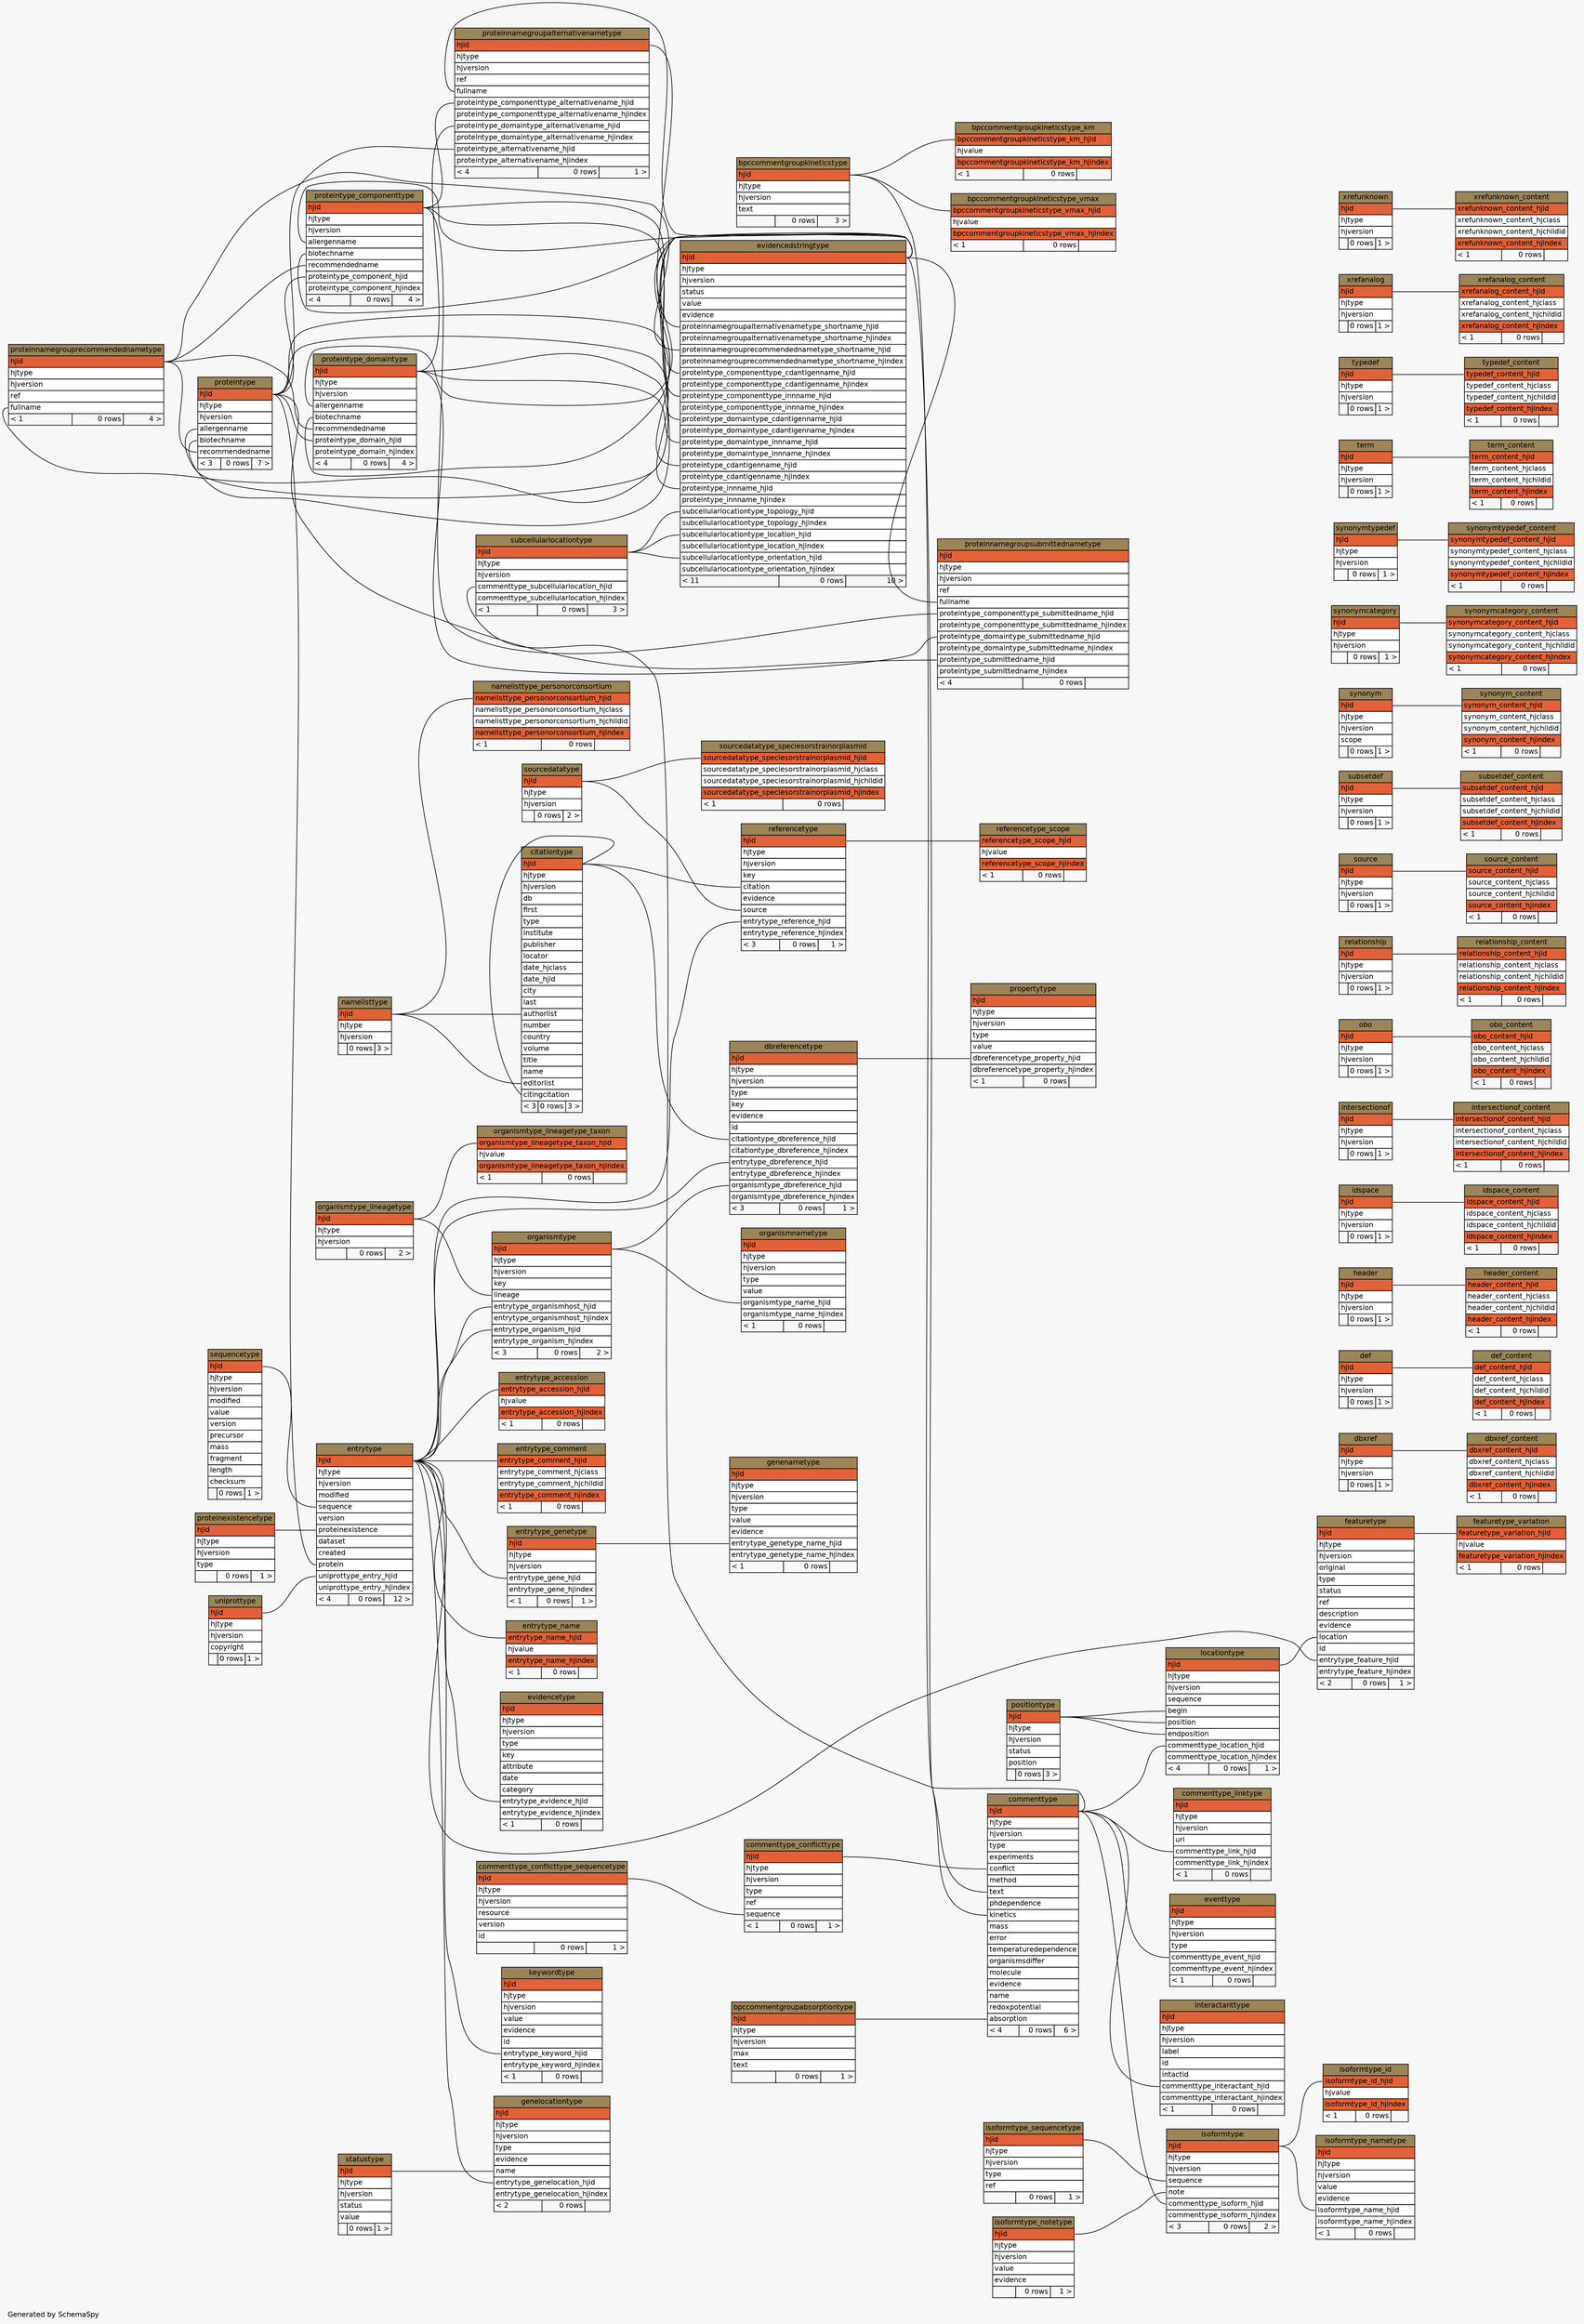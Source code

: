 // dot 2.22.2 on Windows Vista 6.0
// SchemaSpy rev 536
digraph "largeRelationshipsDiagram" {
  graph [
    rankdir="RL"
    bgcolor="#f7f7f7"
    label="\nGenerated by SchemaSpy"
    labeljust="l"
    nodesep="0.18"
    ranksep="0.46"
    fontname="Helvetica"
    fontsize="11"
  ];
  node [
    fontname="Helvetica"
    fontsize="11"
    shape="plaintext"
  ];
  edge [
    arrowsize="0.8"
  ];
  "bpccommentgroupabsorptiontype" [
    label=<
    <TABLE BORDER="0" CELLBORDER="1" CELLSPACING="0" BGCOLOR="#ffffff">
      <TR><TD COLSPAN="3" BGCOLOR="#9b8559" ALIGN="CENTER">bpccommentgroupabsorptiontype</TD></TR>
      <TR><TD PORT="hjid" COLSPAN="3" BGCOLOR="#e16239" ALIGN="LEFT">hjid</TD></TR>
      <TR><TD PORT="hjtype" COLSPAN="3" ALIGN="LEFT">hjtype</TD></TR>
      <TR><TD PORT="hjversion" COLSPAN="3" ALIGN="LEFT">hjversion</TD></TR>
      <TR><TD PORT="max" COLSPAN="3" ALIGN="LEFT">max</TD></TR>
      <TR><TD PORT="text" COLSPAN="3" ALIGN="LEFT">text</TD></TR>
      <TR><TD ALIGN="LEFT" BGCOLOR="#f7f7f7">  </TD><TD ALIGN="RIGHT" BGCOLOR="#f7f7f7">0 rows</TD><TD ALIGN="RIGHT" BGCOLOR="#f7f7f7">1 &gt;</TD></TR>
    </TABLE>>
    URL="tables/bpccommentgroupabsorptiontype.html"
    tooltip="bpccommentgroupabsorptiontype"
  ];
  "bpccommentgroupkineticstype" [
    label=<
    <TABLE BORDER="0" CELLBORDER="1" CELLSPACING="0" BGCOLOR="#ffffff">
      <TR><TD COLSPAN="3" BGCOLOR="#9b8559" ALIGN="CENTER">bpccommentgroupkineticstype</TD></TR>
      <TR><TD PORT="hjid" COLSPAN="3" BGCOLOR="#e16239" ALIGN="LEFT">hjid</TD></TR>
      <TR><TD PORT="hjtype" COLSPAN="3" ALIGN="LEFT">hjtype</TD></TR>
      <TR><TD PORT="hjversion" COLSPAN="3" ALIGN="LEFT">hjversion</TD></TR>
      <TR><TD PORT="text" COLSPAN="3" ALIGN="LEFT">text</TD></TR>
      <TR><TD ALIGN="LEFT" BGCOLOR="#f7f7f7">  </TD><TD ALIGN="RIGHT" BGCOLOR="#f7f7f7">0 rows</TD><TD ALIGN="RIGHT" BGCOLOR="#f7f7f7">3 &gt;</TD></TR>
    </TABLE>>
    URL="tables/bpccommentgroupkineticstype.html"
    tooltip="bpccommentgroupkineticstype"
  ];
  "bpccommentgroupkineticstype_km" [
    label=<
    <TABLE BORDER="0" CELLBORDER="1" CELLSPACING="0" BGCOLOR="#ffffff">
      <TR><TD COLSPAN="3" BGCOLOR="#9b8559" ALIGN="CENTER">bpccommentgroupkineticstype_km</TD></TR>
      <TR><TD PORT="bpccommentgroupkineticstype_km_hjid" COLSPAN="3" BGCOLOR="#e16239" ALIGN="LEFT">bpccommentgroupkineticstype_km_hjid</TD></TR>
      <TR><TD PORT="hjvalue" COLSPAN="3" ALIGN="LEFT">hjvalue</TD></TR>
      <TR><TD PORT="bpccommentgroupkineticstype_km_hjindex" COLSPAN="3" BGCOLOR="#e16239" ALIGN="LEFT">bpccommentgroupkineticstype_km_hjindex</TD></TR>
      <TR><TD ALIGN="LEFT" BGCOLOR="#f7f7f7">&lt; 1</TD><TD ALIGN="RIGHT" BGCOLOR="#f7f7f7">0 rows</TD><TD ALIGN="RIGHT" BGCOLOR="#f7f7f7">  </TD></TR>
    </TABLE>>
    URL="tables/bpccommentgroupkineticstype_km.html"
    tooltip="bpccommentgroupkineticstype_km"
  ];
  "bpccommentgroupkineticstype_vmax" [
    label=<
    <TABLE BORDER="0" CELLBORDER="1" CELLSPACING="0" BGCOLOR="#ffffff">
      <TR><TD COLSPAN="3" BGCOLOR="#9b8559" ALIGN="CENTER">bpccommentgroupkineticstype_vmax</TD></TR>
      <TR><TD PORT="bpccommentgroupkineticstype_vmax_hjid" COLSPAN="3" BGCOLOR="#e16239" ALIGN="LEFT">bpccommentgroupkineticstype_vmax_hjid</TD></TR>
      <TR><TD PORT="hjvalue" COLSPAN="3" ALIGN="LEFT">hjvalue</TD></TR>
      <TR><TD PORT="bpccommentgroupkineticstype_vmax_hjindex" COLSPAN="3" BGCOLOR="#e16239" ALIGN="LEFT">bpccommentgroupkineticstype_vmax_hjindex</TD></TR>
      <TR><TD ALIGN="LEFT" BGCOLOR="#f7f7f7">&lt; 1</TD><TD ALIGN="RIGHT" BGCOLOR="#f7f7f7">0 rows</TD><TD ALIGN="RIGHT" BGCOLOR="#f7f7f7">  </TD></TR>
    </TABLE>>
    URL="tables/bpccommentgroupkineticstype_vmax.html"
    tooltip="bpccommentgroupkineticstype_vmax"
  ];
  "citationtype" [
    label=<
    <TABLE BORDER="0" CELLBORDER="1" CELLSPACING="0" BGCOLOR="#ffffff">
      <TR><TD COLSPAN="3" BGCOLOR="#9b8559" ALIGN="CENTER">citationtype</TD></TR>
      <TR><TD PORT="hjid" COLSPAN="3" BGCOLOR="#e16239" ALIGN="LEFT">hjid</TD></TR>
      <TR><TD PORT="hjtype" COLSPAN="3" ALIGN="LEFT">hjtype</TD></TR>
      <TR><TD PORT="hjversion" COLSPAN="3" ALIGN="LEFT">hjversion</TD></TR>
      <TR><TD PORT="db" COLSPAN="3" ALIGN="LEFT">db</TD></TR>
      <TR><TD PORT="first" COLSPAN="3" ALIGN="LEFT">first</TD></TR>
      <TR><TD PORT="type" COLSPAN="3" ALIGN="LEFT">type</TD></TR>
      <TR><TD PORT="institute" COLSPAN="3" ALIGN="LEFT">institute</TD></TR>
      <TR><TD PORT="publisher" COLSPAN="3" ALIGN="LEFT">publisher</TD></TR>
      <TR><TD PORT="locator" COLSPAN="3" ALIGN="LEFT">locator</TD></TR>
      <TR><TD PORT="date_hjclass" COLSPAN="3" ALIGN="LEFT">date_hjclass</TD></TR>
      <TR><TD PORT="date_hjid" COLSPAN="3" ALIGN="LEFT">date_hjid</TD></TR>
      <TR><TD PORT="city" COLSPAN="3" ALIGN="LEFT">city</TD></TR>
      <TR><TD PORT="last" COLSPAN="3" ALIGN="LEFT">last</TD></TR>
      <TR><TD PORT="authorlist" COLSPAN="3" ALIGN="LEFT">authorlist</TD></TR>
      <TR><TD PORT="number" COLSPAN="3" ALIGN="LEFT">number</TD></TR>
      <TR><TD PORT="country" COLSPAN="3" ALIGN="LEFT">country</TD></TR>
      <TR><TD PORT="volume" COLSPAN="3" ALIGN="LEFT">volume</TD></TR>
      <TR><TD PORT="title" COLSPAN="3" ALIGN="LEFT">title</TD></TR>
      <TR><TD PORT="name" COLSPAN="3" ALIGN="LEFT">name</TD></TR>
      <TR><TD PORT="editorlist" COLSPAN="3" ALIGN="LEFT">editorlist</TD></TR>
      <TR><TD PORT="citingcitation" COLSPAN="3" ALIGN="LEFT">citingcitation</TD></TR>
      <TR><TD ALIGN="LEFT" BGCOLOR="#f7f7f7">&lt; 3</TD><TD ALIGN="RIGHT" BGCOLOR="#f7f7f7">0 rows</TD><TD ALIGN="RIGHT" BGCOLOR="#f7f7f7">3 &gt;</TD></TR>
    </TABLE>>
    URL="tables/citationtype.html"
    tooltip="citationtype"
  ];
  "commenttype" [
    label=<
    <TABLE BORDER="0" CELLBORDER="1" CELLSPACING="0" BGCOLOR="#ffffff">
      <TR><TD COLSPAN="3" BGCOLOR="#9b8559" ALIGN="CENTER">commenttype</TD></TR>
      <TR><TD PORT="hjid" COLSPAN="3" BGCOLOR="#e16239" ALIGN="LEFT">hjid</TD></TR>
      <TR><TD PORT="hjtype" COLSPAN="3" ALIGN="LEFT">hjtype</TD></TR>
      <TR><TD PORT="hjversion" COLSPAN="3" ALIGN="LEFT">hjversion</TD></TR>
      <TR><TD PORT="type" COLSPAN="3" ALIGN="LEFT">type</TD></TR>
      <TR><TD PORT="experiments" COLSPAN="3" ALIGN="LEFT">experiments</TD></TR>
      <TR><TD PORT="conflict" COLSPAN="3" ALIGN="LEFT">conflict</TD></TR>
      <TR><TD PORT="method" COLSPAN="3" ALIGN="LEFT">method</TD></TR>
      <TR><TD PORT="text" COLSPAN="3" ALIGN="LEFT">text</TD></TR>
      <TR><TD PORT="phdependence" COLSPAN="3" ALIGN="LEFT">phdependence</TD></TR>
      <TR><TD PORT="kinetics" COLSPAN="3" ALIGN="LEFT">kinetics</TD></TR>
      <TR><TD PORT="mass" COLSPAN="3" ALIGN="LEFT">mass</TD></TR>
      <TR><TD PORT="error" COLSPAN="3" ALIGN="LEFT">error</TD></TR>
      <TR><TD PORT="temperaturedependence" COLSPAN="3" ALIGN="LEFT">temperaturedependence</TD></TR>
      <TR><TD PORT="organismsdiffer" COLSPAN="3" ALIGN="LEFT">organismsdiffer</TD></TR>
      <TR><TD PORT="molecule" COLSPAN="3" ALIGN="LEFT">molecule</TD></TR>
      <TR><TD PORT="evidence" COLSPAN="3" ALIGN="LEFT">evidence</TD></TR>
      <TR><TD PORT="name" COLSPAN="3" ALIGN="LEFT">name</TD></TR>
      <TR><TD PORT="redoxpotential" COLSPAN="3" ALIGN="LEFT">redoxpotential</TD></TR>
      <TR><TD PORT="absorption" COLSPAN="3" ALIGN="LEFT">absorption</TD></TR>
      <TR><TD ALIGN="LEFT" BGCOLOR="#f7f7f7">&lt; 4</TD><TD ALIGN="RIGHT" BGCOLOR="#f7f7f7">0 rows</TD><TD ALIGN="RIGHT" BGCOLOR="#f7f7f7">6 &gt;</TD></TR>
    </TABLE>>
    URL="tables/commenttype.html"
    tooltip="commenttype"
  ];
  "commenttype_conflicttype" [
    label=<
    <TABLE BORDER="0" CELLBORDER="1" CELLSPACING="0" BGCOLOR="#ffffff">
      <TR><TD COLSPAN="3" BGCOLOR="#9b8559" ALIGN="CENTER">commenttype_conflicttype</TD></TR>
      <TR><TD PORT="hjid" COLSPAN="3" BGCOLOR="#e16239" ALIGN="LEFT">hjid</TD></TR>
      <TR><TD PORT="hjtype" COLSPAN="3" ALIGN="LEFT">hjtype</TD></TR>
      <TR><TD PORT="hjversion" COLSPAN="3" ALIGN="LEFT">hjversion</TD></TR>
      <TR><TD PORT="type" COLSPAN="3" ALIGN="LEFT">type</TD></TR>
      <TR><TD PORT="ref" COLSPAN="3" ALIGN="LEFT">ref</TD></TR>
      <TR><TD PORT="sequence" COLSPAN="3" ALIGN="LEFT">sequence</TD></TR>
      <TR><TD ALIGN="LEFT" BGCOLOR="#f7f7f7">&lt; 1</TD><TD ALIGN="RIGHT" BGCOLOR="#f7f7f7">0 rows</TD><TD ALIGN="RIGHT" BGCOLOR="#f7f7f7">1 &gt;</TD></TR>
    </TABLE>>
    URL="tables/commenttype_conflicttype.html"
    tooltip="commenttype_conflicttype"
  ];
  "commenttype_conflicttype_sequencetype" [
    label=<
    <TABLE BORDER="0" CELLBORDER="1" CELLSPACING="0" BGCOLOR="#ffffff">
      <TR><TD COLSPAN="3" BGCOLOR="#9b8559" ALIGN="CENTER">commenttype_conflicttype_sequencetype</TD></TR>
      <TR><TD PORT="hjid" COLSPAN="3" BGCOLOR="#e16239" ALIGN="LEFT">hjid</TD></TR>
      <TR><TD PORT="hjtype" COLSPAN="3" ALIGN="LEFT">hjtype</TD></TR>
      <TR><TD PORT="hjversion" COLSPAN="3" ALIGN="LEFT">hjversion</TD></TR>
      <TR><TD PORT="resource" COLSPAN="3" ALIGN="LEFT">resource</TD></TR>
      <TR><TD PORT="version" COLSPAN="3" ALIGN="LEFT">version</TD></TR>
      <TR><TD PORT="id" COLSPAN="3" ALIGN="LEFT">id</TD></TR>
      <TR><TD ALIGN="LEFT" BGCOLOR="#f7f7f7">  </TD><TD ALIGN="RIGHT" BGCOLOR="#f7f7f7">0 rows</TD><TD ALIGN="RIGHT" BGCOLOR="#f7f7f7">1 &gt;</TD></TR>
    </TABLE>>
    URL="tables/commenttype_conflicttype_sequencetype.html"
    tooltip="commenttype_conflicttype_sequencetype"
  ];
  "commenttype_linktype" [
    label=<
    <TABLE BORDER="0" CELLBORDER="1" CELLSPACING="0" BGCOLOR="#ffffff">
      <TR><TD COLSPAN="3" BGCOLOR="#9b8559" ALIGN="CENTER">commenttype_linktype</TD></TR>
      <TR><TD PORT="hjid" COLSPAN="3" BGCOLOR="#e16239" ALIGN="LEFT">hjid</TD></TR>
      <TR><TD PORT="hjtype" COLSPAN="3" ALIGN="LEFT">hjtype</TD></TR>
      <TR><TD PORT="hjversion" COLSPAN="3" ALIGN="LEFT">hjversion</TD></TR>
      <TR><TD PORT="uri" COLSPAN="3" ALIGN="LEFT">uri</TD></TR>
      <TR><TD PORT="commenttype_link_hjid" COLSPAN="3" ALIGN="LEFT">commenttype_link_hjid</TD></TR>
      <TR><TD PORT="commenttype_link_hjindex" COLSPAN="3" ALIGN="LEFT">commenttype_link_hjindex</TD></TR>
      <TR><TD ALIGN="LEFT" BGCOLOR="#f7f7f7">&lt; 1</TD><TD ALIGN="RIGHT" BGCOLOR="#f7f7f7">0 rows</TD><TD ALIGN="RIGHT" BGCOLOR="#f7f7f7">  </TD></TR>
    </TABLE>>
    URL="tables/commenttype_linktype.html"
    tooltip="commenttype_linktype"
  ];
  "dbreferencetype" [
    label=<
    <TABLE BORDER="0" CELLBORDER="1" CELLSPACING="0" BGCOLOR="#ffffff">
      <TR><TD COLSPAN="3" BGCOLOR="#9b8559" ALIGN="CENTER">dbreferencetype</TD></TR>
      <TR><TD PORT="hjid" COLSPAN="3" BGCOLOR="#e16239" ALIGN="LEFT">hjid</TD></TR>
      <TR><TD PORT="hjtype" COLSPAN="3" ALIGN="LEFT">hjtype</TD></TR>
      <TR><TD PORT="hjversion" COLSPAN="3" ALIGN="LEFT">hjversion</TD></TR>
      <TR><TD PORT="type" COLSPAN="3" ALIGN="LEFT">type</TD></TR>
      <TR><TD PORT="key" COLSPAN="3" ALIGN="LEFT">key</TD></TR>
      <TR><TD PORT="evidence" COLSPAN="3" ALIGN="LEFT">evidence</TD></TR>
      <TR><TD PORT="id" COLSPAN="3" ALIGN="LEFT">id</TD></TR>
      <TR><TD PORT="citationtype_dbreference_hjid" COLSPAN="3" ALIGN="LEFT">citationtype_dbreference_hjid</TD></TR>
      <TR><TD PORT="citationtype_dbreference_hjindex" COLSPAN="3" ALIGN="LEFT">citationtype_dbreference_hjindex</TD></TR>
      <TR><TD PORT="entrytype_dbreference_hjid" COLSPAN="3" ALIGN="LEFT">entrytype_dbreference_hjid</TD></TR>
      <TR><TD PORT="entrytype_dbreference_hjindex" COLSPAN="3" ALIGN="LEFT">entrytype_dbreference_hjindex</TD></TR>
      <TR><TD PORT="organismtype_dbreference_hjid" COLSPAN="3" ALIGN="LEFT">organismtype_dbreference_hjid</TD></TR>
      <TR><TD PORT="organismtype_dbreference_hjindex" COLSPAN="3" ALIGN="LEFT">organismtype_dbreference_hjindex</TD></TR>
      <TR><TD ALIGN="LEFT" BGCOLOR="#f7f7f7">&lt; 3</TD><TD ALIGN="RIGHT" BGCOLOR="#f7f7f7">0 rows</TD><TD ALIGN="RIGHT" BGCOLOR="#f7f7f7">1 &gt;</TD></TR>
    </TABLE>>
    URL="tables/dbreferencetype.html"
    tooltip="dbreferencetype"
  ];
  "dbxref" [
    label=<
    <TABLE BORDER="0" CELLBORDER="1" CELLSPACING="0" BGCOLOR="#ffffff">
      <TR><TD COLSPAN="3" BGCOLOR="#9b8559" ALIGN="CENTER">dbxref</TD></TR>
      <TR><TD PORT="hjid" COLSPAN="3" BGCOLOR="#e16239" ALIGN="LEFT">hjid</TD></TR>
      <TR><TD PORT="hjtype" COLSPAN="3" ALIGN="LEFT">hjtype</TD></TR>
      <TR><TD PORT="hjversion" COLSPAN="3" ALIGN="LEFT">hjversion</TD></TR>
      <TR><TD ALIGN="LEFT" BGCOLOR="#f7f7f7">  </TD><TD ALIGN="RIGHT" BGCOLOR="#f7f7f7">0 rows</TD><TD ALIGN="RIGHT" BGCOLOR="#f7f7f7">1 &gt;</TD></TR>
    </TABLE>>
    URL="tables/dbxref.html"
    tooltip="dbxref"
  ];
  "dbxref_content" [
    label=<
    <TABLE BORDER="0" CELLBORDER="1" CELLSPACING="0" BGCOLOR="#ffffff">
      <TR><TD COLSPAN="3" BGCOLOR="#9b8559" ALIGN="CENTER">dbxref_content</TD></TR>
      <TR><TD PORT="dbxref_content_hjid" COLSPAN="3" BGCOLOR="#e16239" ALIGN="LEFT">dbxref_content_hjid</TD></TR>
      <TR><TD PORT="dbxref_content_hjclass" COLSPAN="3" ALIGN="LEFT">dbxref_content_hjclass</TD></TR>
      <TR><TD PORT="dbxref_content_hjchildid" COLSPAN="3" ALIGN="LEFT">dbxref_content_hjchildid</TD></TR>
      <TR><TD PORT="dbxref_content_hjindex" COLSPAN="3" BGCOLOR="#e16239" ALIGN="LEFT">dbxref_content_hjindex</TD></TR>
      <TR><TD ALIGN="LEFT" BGCOLOR="#f7f7f7">&lt; 1</TD><TD ALIGN="RIGHT" BGCOLOR="#f7f7f7">0 rows</TD><TD ALIGN="RIGHT" BGCOLOR="#f7f7f7">  </TD></TR>
    </TABLE>>
    URL="tables/dbxref_content.html"
    tooltip="dbxref_content"
  ];
  "def" [
    label=<
    <TABLE BORDER="0" CELLBORDER="1" CELLSPACING="0" BGCOLOR="#ffffff">
      <TR><TD COLSPAN="3" BGCOLOR="#9b8559" ALIGN="CENTER">def</TD></TR>
      <TR><TD PORT="hjid" COLSPAN="3" BGCOLOR="#e16239" ALIGN="LEFT">hjid</TD></TR>
      <TR><TD PORT="hjtype" COLSPAN="3" ALIGN="LEFT">hjtype</TD></TR>
      <TR><TD PORT="hjversion" COLSPAN="3" ALIGN="LEFT">hjversion</TD></TR>
      <TR><TD ALIGN="LEFT" BGCOLOR="#f7f7f7">  </TD><TD ALIGN="RIGHT" BGCOLOR="#f7f7f7">0 rows</TD><TD ALIGN="RIGHT" BGCOLOR="#f7f7f7">1 &gt;</TD></TR>
    </TABLE>>
    URL="tables/def.html"
    tooltip="def"
  ];
  "def_content" [
    label=<
    <TABLE BORDER="0" CELLBORDER="1" CELLSPACING="0" BGCOLOR="#ffffff">
      <TR><TD COLSPAN="3" BGCOLOR="#9b8559" ALIGN="CENTER">def_content</TD></TR>
      <TR><TD PORT="def_content_hjid" COLSPAN="3" BGCOLOR="#e16239" ALIGN="LEFT">def_content_hjid</TD></TR>
      <TR><TD PORT="def_content_hjclass" COLSPAN="3" ALIGN="LEFT">def_content_hjclass</TD></TR>
      <TR><TD PORT="def_content_hjchildid" COLSPAN="3" ALIGN="LEFT">def_content_hjchildid</TD></TR>
      <TR><TD PORT="def_content_hjindex" COLSPAN="3" BGCOLOR="#e16239" ALIGN="LEFT">def_content_hjindex</TD></TR>
      <TR><TD ALIGN="LEFT" BGCOLOR="#f7f7f7">&lt; 1</TD><TD ALIGN="RIGHT" BGCOLOR="#f7f7f7">0 rows</TD><TD ALIGN="RIGHT" BGCOLOR="#f7f7f7">  </TD></TR>
    </TABLE>>
    URL="tables/def_content.html"
    tooltip="def_content"
  ];
  "entrytype" [
    label=<
    <TABLE BORDER="0" CELLBORDER="1" CELLSPACING="0" BGCOLOR="#ffffff">
      <TR><TD COLSPAN="3" BGCOLOR="#9b8559" ALIGN="CENTER">entrytype</TD></TR>
      <TR><TD PORT="hjid" COLSPAN="3" BGCOLOR="#e16239" ALIGN="LEFT">hjid</TD></TR>
      <TR><TD PORT="hjtype" COLSPAN="3" ALIGN="LEFT">hjtype</TD></TR>
      <TR><TD PORT="hjversion" COLSPAN="3" ALIGN="LEFT">hjversion</TD></TR>
      <TR><TD PORT="modified" COLSPAN="3" ALIGN="LEFT">modified</TD></TR>
      <TR><TD PORT="sequence" COLSPAN="3" ALIGN="LEFT">sequence</TD></TR>
      <TR><TD PORT="version" COLSPAN="3" ALIGN="LEFT">version</TD></TR>
      <TR><TD PORT="proteinexistence" COLSPAN="3" ALIGN="LEFT">proteinexistence</TD></TR>
      <TR><TD PORT="dataset" COLSPAN="3" ALIGN="LEFT">dataset</TD></TR>
      <TR><TD PORT="created" COLSPAN="3" ALIGN="LEFT">created</TD></TR>
      <TR><TD PORT="protein" COLSPAN="3" ALIGN="LEFT">protein</TD></TR>
      <TR><TD PORT="uniprottype_entry_hjid" COLSPAN="3" ALIGN="LEFT">uniprottype_entry_hjid</TD></TR>
      <TR><TD PORT="uniprottype_entry_hjindex" COLSPAN="3" ALIGN="LEFT">uniprottype_entry_hjindex</TD></TR>
      <TR><TD ALIGN="LEFT" BGCOLOR="#f7f7f7">&lt; 4</TD><TD ALIGN="RIGHT" BGCOLOR="#f7f7f7">0 rows</TD><TD ALIGN="RIGHT" BGCOLOR="#f7f7f7">12 &gt;</TD></TR>
    </TABLE>>
    URL="tables/entrytype.html"
    tooltip="entrytype"
  ];
  "entrytype_accession" [
    label=<
    <TABLE BORDER="0" CELLBORDER="1" CELLSPACING="0" BGCOLOR="#ffffff">
      <TR><TD COLSPAN="3" BGCOLOR="#9b8559" ALIGN="CENTER">entrytype_accession</TD></TR>
      <TR><TD PORT="entrytype_accession_hjid" COLSPAN="3" BGCOLOR="#e16239" ALIGN="LEFT">entrytype_accession_hjid</TD></TR>
      <TR><TD PORT="hjvalue" COLSPAN="3" ALIGN="LEFT">hjvalue</TD></TR>
      <TR><TD PORT="entrytype_accession_hjindex" COLSPAN="3" BGCOLOR="#e16239" ALIGN="LEFT">entrytype_accession_hjindex</TD></TR>
      <TR><TD ALIGN="LEFT" BGCOLOR="#f7f7f7">&lt; 1</TD><TD ALIGN="RIGHT" BGCOLOR="#f7f7f7">0 rows</TD><TD ALIGN="RIGHT" BGCOLOR="#f7f7f7">  </TD></TR>
    </TABLE>>
    URL="tables/entrytype_accession.html"
    tooltip="entrytype_accession"
  ];
  "entrytype_comment" [
    label=<
    <TABLE BORDER="0" CELLBORDER="1" CELLSPACING="0" BGCOLOR="#ffffff">
      <TR><TD COLSPAN="3" BGCOLOR="#9b8559" ALIGN="CENTER">entrytype_comment</TD></TR>
      <TR><TD PORT="entrytype_comment_hjid" COLSPAN="3" BGCOLOR="#e16239" ALIGN="LEFT">entrytype_comment_hjid</TD></TR>
      <TR><TD PORT="entrytype_comment_hjclass" COLSPAN="3" ALIGN="LEFT">entrytype_comment_hjclass</TD></TR>
      <TR><TD PORT="entrytype_comment_hjchildid" COLSPAN="3" ALIGN="LEFT">entrytype_comment_hjchildid</TD></TR>
      <TR><TD PORT="entrytype_comment_hjindex" COLSPAN="3" BGCOLOR="#e16239" ALIGN="LEFT">entrytype_comment_hjindex</TD></TR>
      <TR><TD ALIGN="LEFT" BGCOLOR="#f7f7f7">&lt; 1</TD><TD ALIGN="RIGHT" BGCOLOR="#f7f7f7">0 rows</TD><TD ALIGN="RIGHT" BGCOLOR="#f7f7f7">  </TD></TR>
    </TABLE>>
    URL="tables/entrytype_comment.html"
    tooltip="entrytype_comment"
  ];
  "entrytype_genetype" [
    label=<
    <TABLE BORDER="0" CELLBORDER="1" CELLSPACING="0" BGCOLOR="#ffffff">
      <TR><TD COLSPAN="3" BGCOLOR="#9b8559" ALIGN="CENTER">entrytype_genetype</TD></TR>
      <TR><TD PORT="hjid" COLSPAN="3" BGCOLOR="#e16239" ALIGN="LEFT">hjid</TD></TR>
      <TR><TD PORT="hjtype" COLSPAN="3" ALIGN="LEFT">hjtype</TD></TR>
      <TR><TD PORT="hjversion" COLSPAN="3" ALIGN="LEFT">hjversion</TD></TR>
      <TR><TD PORT="entrytype_gene_hjid" COLSPAN="3" ALIGN="LEFT">entrytype_gene_hjid</TD></TR>
      <TR><TD PORT="entrytype_gene_hjindex" COLSPAN="3" ALIGN="LEFT">entrytype_gene_hjindex</TD></TR>
      <TR><TD ALIGN="LEFT" BGCOLOR="#f7f7f7">&lt; 1</TD><TD ALIGN="RIGHT" BGCOLOR="#f7f7f7">0 rows</TD><TD ALIGN="RIGHT" BGCOLOR="#f7f7f7">1 &gt;</TD></TR>
    </TABLE>>
    URL="tables/entrytype_genetype.html"
    tooltip="entrytype_genetype"
  ];
  "entrytype_name" [
    label=<
    <TABLE BORDER="0" CELLBORDER="1" CELLSPACING="0" BGCOLOR="#ffffff">
      <TR><TD COLSPAN="3" BGCOLOR="#9b8559" ALIGN="CENTER">entrytype_name</TD></TR>
      <TR><TD PORT="entrytype_name_hjid" COLSPAN="3" BGCOLOR="#e16239" ALIGN="LEFT">entrytype_name_hjid</TD></TR>
      <TR><TD PORT="hjvalue" COLSPAN="3" ALIGN="LEFT">hjvalue</TD></TR>
      <TR><TD PORT="entrytype_name_hjindex" COLSPAN="3" BGCOLOR="#e16239" ALIGN="LEFT">entrytype_name_hjindex</TD></TR>
      <TR><TD ALIGN="LEFT" BGCOLOR="#f7f7f7">&lt; 1</TD><TD ALIGN="RIGHT" BGCOLOR="#f7f7f7">0 rows</TD><TD ALIGN="RIGHT" BGCOLOR="#f7f7f7">  </TD></TR>
    </TABLE>>
    URL="tables/entrytype_name.html"
    tooltip="entrytype_name"
  ];
  "eventtype" [
    label=<
    <TABLE BORDER="0" CELLBORDER="1" CELLSPACING="0" BGCOLOR="#ffffff">
      <TR><TD COLSPAN="3" BGCOLOR="#9b8559" ALIGN="CENTER">eventtype</TD></TR>
      <TR><TD PORT="hjid" COLSPAN="3" BGCOLOR="#e16239" ALIGN="LEFT">hjid</TD></TR>
      <TR><TD PORT="hjtype" COLSPAN="3" ALIGN="LEFT">hjtype</TD></TR>
      <TR><TD PORT="hjversion" COLSPAN="3" ALIGN="LEFT">hjversion</TD></TR>
      <TR><TD PORT="type" COLSPAN="3" ALIGN="LEFT">type</TD></TR>
      <TR><TD PORT="commenttype_event_hjid" COLSPAN="3" ALIGN="LEFT">commenttype_event_hjid</TD></TR>
      <TR><TD PORT="commenttype_event_hjindex" COLSPAN="3" ALIGN="LEFT">commenttype_event_hjindex</TD></TR>
      <TR><TD ALIGN="LEFT" BGCOLOR="#f7f7f7">&lt; 1</TD><TD ALIGN="RIGHT" BGCOLOR="#f7f7f7">0 rows</TD><TD ALIGN="RIGHT" BGCOLOR="#f7f7f7">  </TD></TR>
    </TABLE>>
    URL="tables/eventtype.html"
    tooltip="eventtype"
  ];
  "evidencedstringtype" [
    label=<
    <TABLE BORDER="0" CELLBORDER="1" CELLSPACING="0" BGCOLOR="#ffffff">
      <TR><TD COLSPAN="3" BGCOLOR="#9b8559" ALIGN="CENTER">evidencedstringtype</TD></TR>
      <TR><TD PORT="hjid" COLSPAN="3" BGCOLOR="#e16239" ALIGN="LEFT">hjid</TD></TR>
      <TR><TD PORT="hjtype" COLSPAN="3" ALIGN="LEFT">hjtype</TD></TR>
      <TR><TD PORT="hjversion" COLSPAN="3" ALIGN="LEFT">hjversion</TD></TR>
      <TR><TD PORT="status" COLSPAN="3" ALIGN="LEFT">status</TD></TR>
      <TR><TD PORT="value" COLSPAN="3" ALIGN="LEFT">value</TD></TR>
      <TR><TD PORT="evidence" COLSPAN="3" ALIGN="LEFT">evidence</TD></TR>
      <TR><TD PORT="proteinnamegroupalternativenametype_shortname_hjid" COLSPAN="3" ALIGN="LEFT">proteinnamegroupalternativenametype_shortname_hjid</TD></TR>
      <TR><TD PORT="proteinnamegroupalternativenametype_shortname_hjindex" COLSPAN="3" ALIGN="LEFT">proteinnamegroupalternativenametype_shortname_hjindex</TD></TR>
      <TR><TD PORT="proteinnamegrouprecommendednametype_shortname_hjid" COLSPAN="3" ALIGN="LEFT">proteinnamegrouprecommendednametype_shortname_hjid</TD></TR>
      <TR><TD PORT="proteinnamegrouprecommendednametype_shortname_hjindex" COLSPAN="3" ALIGN="LEFT">proteinnamegrouprecommendednametype_shortname_hjindex</TD></TR>
      <TR><TD PORT="proteintype_componenttype_cdantigenname_hjid" COLSPAN="3" ALIGN="LEFT">proteintype_componenttype_cdantigenname_hjid</TD></TR>
      <TR><TD PORT="proteintype_componenttype_cdantigenname_hjindex" COLSPAN="3" ALIGN="LEFT">proteintype_componenttype_cdantigenname_hjindex</TD></TR>
      <TR><TD PORT="proteintype_componenttype_innname_hjid" COLSPAN="3" ALIGN="LEFT">proteintype_componenttype_innname_hjid</TD></TR>
      <TR><TD PORT="proteintype_componenttype_innname_hjindex" COLSPAN="3" ALIGN="LEFT">proteintype_componenttype_innname_hjindex</TD></TR>
      <TR><TD PORT="proteintype_domaintype_cdantigenname_hjid" COLSPAN="3" ALIGN="LEFT">proteintype_domaintype_cdantigenname_hjid</TD></TR>
      <TR><TD PORT="proteintype_domaintype_cdantigenname_hjindex" COLSPAN="3" ALIGN="LEFT">proteintype_domaintype_cdantigenname_hjindex</TD></TR>
      <TR><TD PORT="proteintype_domaintype_innname_hjid" COLSPAN="3" ALIGN="LEFT">proteintype_domaintype_innname_hjid</TD></TR>
      <TR><TD PORT="proteintype_domaintype_innname_hjindex" COLSPAN="3" ALIGN="LEFT">proteintype_domaintype_innname_hjindex</TD></TR>
      <TR><TD PORT="proteintype_cdantigenname_hjid" COLSPAN="3" ALIGN="LEFT">proteintype_cdantigenname_hjid</TD></TR>
      <TR><TD PORT="proteintype_cdantigenname_hjindex" COLSPAN="3" ALIGN="LEFT">proteintype_cdantigenname_hjindex</TD></TR>
      <TR><TD PORT="proteintype_innname_hjid" COLSPAN="3" ALIGN="LEFT">proteintype_innname_hjid</TD></TR>
      <TR><TD PORT="proteintype_innname_hjindex" COLSPAN="3" ALIGN="LEFT">proteintype_innname_hjindex</TD></TR>
      <TR><TD PORT="subcellularlocationtype_topology_hjid" COLSPAN="3" ALIGN="LEFT">subcellularlocationtype_topology_hjid</TD></TR>
      <TR><TD PORT="subcellularlocationtype_topology_hjindex" COLSPAN="3" ALIGN="LEFT">subcellularlocationtype_topology_hjindex</TD></TR>
      <TR><TD PORT="subcellularlocationtype_location_hjid" COLSPAN="3" ALIGN="LEFT">subcellularlocationtype_location_hjid</TD></TR>
      <TR><TD PORT="subcellularlocationtype_location_hjindex" COLSPAN="3" ALIGN="LEFT">subcellularlocationtype_location_hjindex</TD></TR>
      <TR><TD PORT="subcellularlocationtype_orientation_hjid" COLSPAN="3" ALIGN="LEFT">subcellularlocationtype_orientation_hjid</TD></TR>
      <TR><TD PORT="subcellularlocationtype_orientation_hjindex" COLSPAN="3" ALIGN="LEFT">subcellularlocationtype_orientation_hjindex</TD></TR>
      <TR><TD ALIGN="LEFT" BGCOLOR="#f7f7f7">&lt; 11</TD><TD ALIGN="RIGHT" BGCOLOR="#f7f7f7">0 rows</TD><TD ALIGN="RIGHT" BGCOLOR="#f7f7f7">10 &gt;</TD></TR>
    </TABLE>>
    URL="tables/evidencedstringtype.html"
    tooltip="evidencedstringtype"
  ];
  "evidencetype" [
    label=<
    <TABLE BORDER="0" CELLBORDER="1" CELLSPACING="0" BGCOLOR="#ffffff">
      <TR><TD COLSPAN="3" BGCOLOR="#9b8559" ALIGN="CENTER">evidencetype</TD></TR>
      <TR><TD PORT="hjid" COLSPAN="3" BGCOLOR="#e16239" ALIGN="LEFT">hjid</TD></TR>
      <TR><TD PORT="hjtype" COLSPAN="3" ALIGN="LEFT">hjtype</TD></TR>
      <TR><TD PORT="hjversion" COLSPAN="3" ALIGN="LEFT">hjversion</TD></TR>
      <TR><TD PORT="type" COLSPAN="3" ALIGN="LEFT">type</TD></TR>
      <TR><TD PORT="key" COLSPAN="3" ALIGN="LEFT">key</TD></TR>
      <TR><TD PORT="attribute" COLSPAN="3" ALIGN="LEFT">attribute</TD></TR>
      <TR><TD PORT="date" COLSPAN="3" ALIGN="LEFT">date</TD></TR>
      <TR><TD PORT="category" COLSPAN="3" ALIGN="LEFT">category</TD></TR>
      <TR><TD PORT="entrytype_evidence_hjid" COLSPAN="3" ALIGN="LEFT">entrytype_evidence_hjid</TD></TR>
      <TR><TD PORT="entrytype_evidence_hjindex" COLSPAN="3" ALIGN="LEFT">entrytype_evidence_hjindex</TD></TR>
      <TR><TD ALIGN="LEFT" BGCOLOR="#f7f7f7">&lt; 1</TD><TD ALIGN="RIGHT" BGCOLOR="#f7f7f7">0 rows</TD><TD ALIGN="RIGHT" BGCOLOR="#f7f7f7">  </TD></TR>
    </TABLE>>
    URL="tables/evidencetype.html"
    tooltip="evidencetype"
  ];
  "featuretype" [
    label=<
    <TABLE BORDER="0" CELLBORDER="1" CELLSPACING="0" BGCOLOR="#ffffff">
      <TR><TD COLSPAN="3" BGCOLOR="#9b8559" ALIGN="CENTER">featuretype</TD></TR>
      <TR><TD PORT="hjid" COLSPAN="3" BGCOLOR="#e16239" ALIGN="LEFT">hjid</TD></TR>
      <TR><TD PORT="hjtype" COLSPAN="3" ALIGN="LEFT">hjtype</TD></TR>
      <TR><TD PORT="hjversion" COLSPAN="3" ALIGN="LEFT">hjversion</TD></TR>
      <TR><TD PORT="original" COLSPAN="3" ALIGN="LEFT">original</TD></TR>
      <TR><TD PORT="type" COLSPAN="3" ALIGN="LEFT">type</TD></TR>
      <TR><TD PORT="status" COLSPAN="3" ALIGN="LEFT">status</TD></TR>
      <TR><TD PORT="ref" COLSPAN="3" ALIGN="LEFT">ref</TD></TR>
      <TR><TD PORT="description" COLSPAN="3" ALIGN="LEFT">description</TD></TR>
      <TR><TD PORT="evidence" COLSPAN="3" ALIGN="LEFT">evidence</TD></TR>
      <TR><TD PORT="location" COLSPAN="3" ALIGN="LEFT">location</TD></TR>
      <TR><TD PORT="id" COLSPAN="3" ALIGN="LEFT">id</TD></TR>
      <TR><TD PORT="entrytype_feature_hjid" COLSPAN="3" ALIGN="LEFT">entrytype_feature_hjid</TD></TR>
      <TR><TD PORT="entrytype_feature_hjindex" COLSPAN="3" ALIGN="LEFT">entrytype_feature_hjindex</TD></TR>
      <TR><TD ALIGN="LEFT" BGCOLOR="#f7f7f7">&lt; 2</TD><TD ALIGN="RIGHT" BGCOLOR="#f7f7f7">0 rows</TD><TD ALIGN="RIGHT" BGCOLOR="#f7f7f7">1 &gt;</TD></TR>
    </TABLE>>
    URL="tables/featuretype.html"
    tooltip="featuretype"
  ];
  "featuretype_variation" [
    label=<
    <TABLE BORDER="0" CELLBORDER="1" CELLSPACING="0" BGCOLOR="#ffffff">
      <TR><TD COLSPAN="3" BGCOLOR="#9b8559" ALIGN="CENTER">featuretype_variation</TD></TR>
      <TR><TD PORT="featuretype_variation_hjid" COLSPAN="3" BGCOLOR="#e16239" ALIGN="LEFT">featuretype_variation_hjid</TD></TR>
      <TR><TD PORT="hjvalue" COLSPAN="3" ALIGN="LEFT">hjvalue</TD></TR>
      <TR><TD PORT="featuretype_variation_hjindex" COLSPAN="3" BGCOLOR="#e16239" ALIGN="LEFT">featuretype_variation_hjindex</TD></TR>
      <TR><TD ALIGN="LEFT" BGCOLOR="#f7f7f7">&lt; 1</TD><TD ALIGN="RIGHT" BGCOLOR="#f7f7f7">0 rows</TD><TD ALIGN="RIGHT" BGCOLOR="#f7f7f7">  </TD></TR>
    </TABLE>>
    URL="tables/featuretype_variation.html"
    tooltip="featuretype_variation"
  ];
  "genelocationtype" [
    label=<
    <TABLE BORDER="0" CELLBORDER="1" CELLSPACING="0" BGCOLOR="#ffffff">
      <TR><TD COLSPAN="3" BGCOLOR="#9b8559" ALIGN="CENTER">genelocationtype</TD></TR>
      <TR><TD PORT="hjid" COLSPAN="3" BGCOLOR="#e16239" ALIGN="LEFT">hjid</TD></TR>
      <TR><TD PORT="hjtype" COLSPAN="3" ALIGN="LEFT">hjtype</TD></TR>
      <TR><TD PORT="hjversion" COLSPAN="3" ALIGN="LEFT">hjversion</TD></TR>
      <TR><TD PORT="type" COLSPAN="3" ALIGN="LEFT">type</TD></TR>
      <TR><TD PORT="evidence" COLSPAN="3" ALIGN="LEFT">evidence</TD></TR>
      <TR><TD PORT="name" COLSPAN="3" ALIGN="LEFT">name</TD></TR>
      <TR><TD PORT="entrytype_genelocation_hjid" COLSPAN="3" ALIGN="LEFT">entrytype_genelocation_hjid</TD></TR>
      <TR><TD PORT="entrytype_genelocation_hjindex" COLSPAN="3" ALIGN="LEFT">entrytype_genelocation_hjindex</TD></TR>
      <TR><TD ALIGN="LEFT" BGCOLOR="#f7f7f7">&lt; 2</TD><TD ALIGN="RIGHT" BGCOLOR="#f7f7f7">0 rows</TD><TD ALIGN="RIGHT" BGCOLOR="#f7f7f7">  </TD></TR>
    </TABLE>>
    URL="tables/genelocationtype.html"
    tooltip="genelocationtype"
  ];
  "genenametype" [
    label=<
    <TABLE BORDER="0" CELLBORDER="1" CELLSPACING="0" BGCOLOR="#ffffff">
      <TR><TD COLSPAN="3" BGCOLOR="#9b8559" ALIGN="CENTER">genenametype</TD></TR>
      <TR><TD PORT="hjid" COLSPAN="3" BGCOLOR="#e16239" ALIGN="LEFT">hjid</TD></TR>
      <TR><TD PORT="hjtype" COLSPAN="3" ALIGN="LEFT">hjtype</TD></TR>
      <TR><TD PORT="hjversion" COLSPAN="3" ALIGN="LEFT">hjversion</TD></TR>
      <TR><TD PORT="type" COLSPAN="3" ALIGN="LEFT">type</TD></TR>
      <TR><TD PORT="value" COLSPAN="3" ALIGN="LEFT">value</TD></TR>
      <TR><TD PORT="evidence" COLSPAN="3" ALIGN="LEFT">evidence</TD></TR>
      <TR><TD PORT="entrytype_genetype_name_hjid" COLSPAN="3" ALIGN="LEFT">entrytype_genetype_name_hjid</TD></TR>
      <TR><TD PORT="entrytype_genetype_name_hjindex" COLSPAN="3" ALIGN="LEFT">entrytype_genetype_name_hjindex</TD></TR>
      <TR><TD ALIGN="LEFT" BGCOLOR="#f7f7f7">&lt; 1</TD><TD ALIGN="RIGHT" BGCOLOR="#f7f7f7">0 rows</TD><TD ALIGN="RIGHT" BGCOLOR="#f7f7f7">  </TD></TR>
    </TABLE>>
    URL="tables/genenametype.html"
    tooltip="genenametype"
  ];
  "header" [
    label=<
    <TABLE BORDER="0" CELLBORDER="1" CELLSPACING="0" BGCOLOR="#ffffff">
      <TR><TD COLSPAN="3" BGCOLOR="#9b8559" ALIGN="CENTER">header</TD></TR>
      <TR><TD PORT="hjid" COLSPAN="3" BGCOLOR="#e16239" ALIGN="LEFT">hjid</TD></TR>
      <TR><TD PORT="hjtype" COLSPAN="3" ALIGN="LEFT">hjtype</TD></TR>
      <TR><TD PORT="hjversion" COLSPAN="3" ALIGN="LEFT">hjversion</TD></TR>
      <TR><TD ALIGN="LEFT" BGCOLOR="#f7f7f7">  </TD><TD ALIGN="RIGHT" BGCOLOR="#f7f7f7">0 rows</TD><TD ALIGN="RIGHT" BGCOLOR="#f7f7f7">1 &gt;</TD></TR>
    </TABLE>>
    URL="tables/header.html"
    tooltip="header"
  ];
  "header_content" [
    label=<
    <TABLE BORDER="0" CELLBORDER="1" CELLSPACING="0" BGCOLOR="#ffffff">
      <TR><TD COLSPAN="3" BGCOLOR="#9b8559" ALIGN="CENTER">header_content</TD></TR>
      <TR><TD PORT="header_content_hjid" COLSPAN="3" BGCOLOR="#e16239" ALIGN="LEFT">header_content_hjid</TD></TR>
      <TR><TD PORT="header_content_hjclass" COLSPAN="3" ALIGN="LEFT">header_content_hjclass</TD></TR>
      <TR><TD PORT="header_content_hjchildid" COLSPAN="3" ALIGN="LEFT">header_content_hjchildid</TD></TR>
      <TR><TD PORT="header_content_hjindex" COLSPAN="3" BGCOLOR="#e16239" ALIGN="LEFT">header_content_hjindex</TD></TR>
      <TR><TD ALIGN="LEFT" BGCOLOR="#f7f7f7">&lt; 1</TD><TD ALIGN="RIGHT" BGCOLOR="#f7f7f7">0 rows</TD><TD ALIGN="RIGHT" BGCOLOR="#f7f7f7">  </TD></TR>
    </TABLE>>
    URL="tables/header_content.html"
    tooltip="header_content"
  ];
  "idspace" [
    label=<
    <TABLE BORDER="0" CELLBORDER="1" CELLSPACING="0" BGCOLOR="#ffffff">
      <TR><TD COLSPAN="3" BGCOLOR="#9b8559" ALIGN="CENTER">idspace</TD></TR>
      <TR><TD PORT="hjid" COLSPAN="3" BGCOLOR="#e16239" ALIGN="LEFT">hjid</TD></TR>
      <TR><TD PORT="hjtype" COLSPAN="3" ALIGN="LEFT">hjtype</TD></TR>
      <TR><TD PORT="hjversion" COLSPAN="3" ALIGN="LEFT">hjversion</TD></TR>
      <TR><TD ALIGN="LEFT" BGCOLOR="#f7f7f7">  </TD><TD ALIGN="RIGHT" BGCOLOR="#f7f7f7">0 rows</TD><TD ALIGN="RIGHT" BGCOLOR="#f7f7f7">1 &gt;</TD></TR>
    </TABLE>>
    URL="tables/idspace.html"
    tooltip="idspace"
  ];
  "idspace_content" [
    label=<
    <TABLE BORDER="0" CELLBORDER="1" CELLSPACING="0" BGCOLOR="#ffffff">
      <TR><TD COLSPAN="3" BGCOLOR="#9b8559" ALIGN="CENTER">idspace_content</TD></TR>
      <TR><TD PORT="idspace_content_hjid" COLSPAN="3" BGCOLOR="#e16239" ALIGN="LEFT">idspace_content_hjid</TD></TR>
      <TR><TD PORT="idspace_content_hjclass" COLSPAN="3" ALIGN="LEFT">idspace_content_hjclass</TD></TR>
      <TR><TD PORT="idspace_content_hjchildid" COLSPAN="3" ALIGN="LEFT">idspace_content_hjchildid</TD></TR>
      <TR><TD PORT="idspace_content_hjindex" COLSPAN="3" BGCOLOR="#e16239" ALIGN="LEFT">idspace_content_hjindex</TD></TR>
      <TR><TD ALIGN="LEFT" BGCOLOR="#f7f7f7">&lt; 1</TD><TD ALIGN="RIGHT" BGCOLOR="#f7f7f7">0 rows</TD><TD ALIGN="RIGHT" BGCOLOR="#f7f7f7">  </TD></TR>
    </TABLE>>
    URL="tables/idspace_content.html"
    tooltip="idspace_content"
  ];
  "interactanttype" [
    label=<
    <TABLE BORDER="0" CELLBORDER="1" CELLSPACING="0" BGCOLOR="#ffffff">
      <TR><TD COLSPAN="3" BGCOLOR="#9b8559" ALIGN="CENTER">interactanttype</TD></TR>
      <TR><TD PORT="hjid" COLSPAN="3" BGCOLOR="#e16239" ALIGN="LEFT">hjid</TD></TR>
      <TR><TD PORT="hjtype" COLSPAN="3" ALIGN="LEFT">hjtype</TD></TR>
      <TR><TD PORT="hjversion" COLSPAN="3" ALIGN="LEFT">hjversion</TD></TR>
      <TR><TD PORT="label" COLSPAN="3" ALIGN="LEFT">label</TD></TR>
      <TR><TD PORT="id" COLSPAN="3" ALIGN="LEFT">id</TD></TR>
      <TR><TD PORT="intactid" COLSPAN="3" ALIGN="LEFT">intactid</TD></TR>
      <TR><TD PORT="commenttype_interactant_hjid" COLSPAN="3" ALIGN="LEFT">commenttype_interactant_hjid</TD></TR>
      <TR><TD PORT="commenttype_interactant_hjindex" COLSPAN="3" ALIGN="LEFT">commenttype_interactant_hjindex</TD></TR>
      <TR><TD ALIGN="LEFT" BGCOLOR="#f7f7f7">&lt; 1</TD><TD ALIGN="RIGHT" BGCOLOR="#f7f7f7">0 rows</TD><TD ALIGN="RIGHT" BGCOLOR="#f7f7f7">  </TD></TR>
    </TABLE>>
    URL="tables/interactanttype.html"
    tooltip="interactanttype"
  ];
  "intersectionof" [
    label=<
    <TABLE BORDER="0" CELLBORDER="1" CELLSPACING="0" BGCOLOR="#ffffff">
      <TR><TD COLSPAN="3" BGCOLOR="#9b8559" ALIGN="CENTER">intersectionof</TD></TR>
      <TR><TD PORT="hjid" COLSPAN="3" BGCOLOR="#e16239" ALIGN="LEFT">hjid</TD></TR>
      <TR><TD PORT="hjtype" COLSPAN="3" ALIGN="LEFT">hjtype</TD></TR>
      <TR><TD PORT="hjversion" COLSPAN="3" ALIGN="LEFT">hjversion</TD></TR>
      <TR><TD ALIGN="LEFT" BGCOLOR="#f7f7f7">  </TD><TD ALIGN="RIGHT" BGCOLOR="#f7f7f7">0 rows</TD><TD ALIGN="RIGHT" BGCOLOR="#f7f7f7">1 &gt;</TD></TR>
    </TABLE>>
    URL="tables/intersectionof.html"
    tooltip="intersectionof"
  ];
  "intersectionof_content" [
    label=<
    <TABLE BORDER="0" CELLBORDER="1" CELLSPACING="0" BGCOLOR="#ffffff">
      <TR><TD COLSPAN="3" BGCOLOR="#9b8559" ALIGN="CENTER">intersectionof_content</TD></TR>
      <TR><TD PORT="intersectionof_content_hjid" COLSPAN="3" BGCOLOR="#e16239" ALIGN="LEFT">intersectionof_content_hjid</TD></TR>
      <TR><TD PORT="intersectionof_content_hjclass" COLSPAN="3" ALIGN="LEFT">intersectionof_content_hjclass</TD></TR>
      <TR><TD PORT="intersectionof_content_hjchildid" COLSPAN="3" ALIGN="LEFT">intersectionof_content_hjchildid</TD></TR>
      <TR><TD PORT="intersectionof_content_hjindex" COLSPAN="3" BGCOLOR="#e16239" ALIGN="LEFT">intersectionof_content_hjindex</TD></TR>
      <TR><TD ALIGN="LEFT" BGCOLOR="#f7f7f7">&lt; 1</TD><TD ALIGN="RIGHT" BGCOLOR="#f7f7f7">0 rows</TD><TD ALIGN="RIGHT" BGCOLOR="#f7f7f7">  </TD></TR>
    </TABLE>>
    URL="tables/intersectionof_content.html"
    tooltip="intersectionof_content"
  ];
  "isoformtype" [
    label=<
    <TABLE BORDER="0" CELLBORDER="1" CELLSPACING="0" BGCOLOR="#ffffff">
      <TR><TD COLSPAN="3" BGCOLOR="#9b8559" ALIGN="CENTER">isoformtype</TD></TR>
      <TR><TD PORT="hjid" COLSPAN="3" BGCOLOR="#e16239" ALIGN="LEFT">hjid</TD></TR>
      <TR><TD PORT="hjtype" COLSPAN="3" ALIGN="LEFT">hjtype</TD></TR>
      <TR><TD PORT="hjversion" COLSPAN="3" ALIGN="LEFT">hjversion</TD></TR>
      <TR><TD PORT="sequence" COLSPAN="3" ALIGN="LEFT">sequence</TD></TR>
      <TR><TD PORT="note" COLSPAN="3" ALIGN="LEFT">note</TD></TR>
      <TR><TD PORT="commenttype_isoform_hjid" COLSPAN="3" ALIGN="LEFT">commenttype_isoform_hjid</TD></TR>
      <TR><TD PORT="commenttype_isoform_hjindex" COLSPAN="3" ALIGN="LEFT">commenttype_isoform_hjindex</TD></TR>
      <TR><TD ALIGN="LEFT" BGCOLOR="#f7f7f7">&lt; 3</TD><TD ALIGN="RIGHT" BGCOLOR="#f7f7f7">0 rows</TD><TD ALIGN="RIGHT" BGCOLOR="#f7f7f7">2 &gt;</TD></TR>
    </TABLE>>
    URL="tables/isoformtype.html"
    tooltip="isoformtype"
  ];
  "isoformtype_id" [
    label=<
    <TABLE BORDER="0" CELLBORDER="1" CELLSPACING="0" BGCOLOR="#ffffff">
      <TR><TD COLSPAN="3" BGCOLOR="#9b8559" ALIGN="CENTER">isoformtype_id</TD></TR>
      <TR><TD PORT="isoformtype_id_hjid" COLSPAN="3" BGCOLOR="#e16239" ALIGN="LEFT">isoformtype_id_hjid</TD></TR>
      <TR><TD PORT="hjvalue" COLSPAN="3" ALIGN="LEFT">hjvalue</TD></TR>
      <TR><TD PORT="isoformtype_id_hjindex" COLSPAN="3" BGCOLOR="#e16239" ALIGN="LEFT">isoformtype_id_hjindex</TD></TR>
      <TR><TD ALIGN="LEFT" BGCOLOR="#f7f7f7">&lt; 1</TD><TD ALIGN="RIGHT" BGCOLOR="#f7f7f7">0 rows</TD><TD ALIGN="RIGHT" BGCOLOR="#f7f7f7">  </TD></TR>
    </TABLE>>
    URL="tables/isoformtype_id.html"
    tooltip="isoformtype_id"
  ];
  "isoformtype_nametype" [
    label=<
    <TABLE BORDER="0" CELLBORDER="1" CELLSPACING="0" BGCOLOR="#ffffff">
      <TR><TD COLSPAN="3" BGCOLOR="#9b8559" ALIGN="CENTER">isoformtype_nametype</TD></TR>
      <TR><TD PORT="hjid" COLSPAN="3" BGCOLOR="#e16239" ALIGN="LEFT">hjid</TD></TR>
      <TR><TD PORT="hjtype" COLSPAN="3" ALIGN="LEFT">hjtype</TD></TR>
      <TR><TD PORT="hjversion" COLSPAN="3" ALIGN="LEFT">hjversion</TD></TR>
      <TR><TD PORT="value" COLSPAN="3" ALIGN="LEFT">value</TD></TR>
      <TR><TD PORT="evidence" COLSPAN="3" ALIGN="LEFT">evidence</TD></TR>
      <TR><TD PORT="isoformtype_name_hjid" COLSPAN="3" ALIGN="LEFT">isoformtype_name_hjid</TD></TR>
      <TR><TD PORT="isoformtype_name_hjindex" COLSPAN="3" ALIGN="LEFT">isoformtype_name_hjindex</TD></TR>
      <TR><TD ALIGN="LEFT" BGCOLOR="#f7f7f7">&lt; 1</TD><TD ALIGN="RIGHT" BGCOLOR="#f7f7f7">0 rows</TD><TD ALIGN="RIGHT" BGCOLOR="#f7f7f7">  </TD></TR>
    </TABLE>>
    URL="tables/isoformtype_nametype.html"
    tooltip="isoformtype_nametype"
  ];
  "isoformtype_notetype" [
    label=<
    <TABLE BORDER="0" CELLBORDER="1" CELLSPACING="0" BGCOLOR="#ffffff">
      <TR><TD COLSPAN="3" BGCOLOR="#9b8559" ALIGN="CENTER">isoformtype_notetype</TD></TR>
      <TR><TD PORT="hjid" COLSPAN="3" BGCOLOR="#e16239" ALIGN="LEFT">hjid</TD></TR>
      <TR><TD PORT="hjtype" COLSPAN="3" ALIGN="LEFT">hjtype</TD></TR>
      <TR><TD PORT="hjversion" COLSPAN="3" ALIGN="LEFT">hjversion</TD></TR>
      <TR><TD PORT="value" COLSPAN="3" ALIGN="LEFT">value</TD></TR>
      <TR><TD PORT="evidence" COLSPAN="3" ALIGN="LEFT">evidence</TD></TR>
      <TR><TD ALIGN="LEFT" BGCOLOR="#f7f7f7">  </TD><TD ALIGN="RIGHT" BGCOLOR="#f7f7f7">0 rows</TD><TD ALIGN="RIGHT" BGCOLOR="#f7f7f7">1 &gt;</TD></TR>
    </TABLE>>
    URL="tables/isoformtype_notetype.html"
    tooltip="isoformtype_notetype"
  ];
  "isoformtype_sequencetype" [
    label=<
    <TABLE BORDER="0" CELLBORDER="1" CELLSPACING="0" BGCOLOR="#ffffff">
      <TR><TD COLSPAN="3" BGCOLOR="#9b8559" ALIGN="CENTER">isoformtype_sequencetype</TD></TR>
      <TR><TD PORT="hjid" COLSPAN="3" BGCOLOR="#e16239" ALIGN="LEFT">hjid</TD></TR>
      <TR><TD PORT="hjtype" COLSPAN="3" ALIGN="LEFT">hjtype</TD></TR>
      <TR><TD PORT="hjversion" COLSPAN="3" ALIGN="LEFT">hjversion</TD></TR>
      <TR><TD PORT="type" COLSPAN="3" ALIGN="LEFT">type</TD></TR>
      <TR><TD PORT="ref" COLSPAN="3" ALIGN="LEFT">ref</TD></TR>
      <TR><TD ALIGN="LEFT" BGCOLOR="#f7f7f7">  </TD><TD ALIGN="RIGHT" BGCOLOR="#f7f7f7">0 rows</TD><TD ALIGN="RIGHT" BGCOLOR="#f7f7f7">1 &gt;</TD></TR>
    </TABLE>>
    URL="tables/isoformtype_sequencetype.html"
    tooltip="isoformtype_sequencetype"
  ];
  "keywordtype" [
    label=<
    <TABLE BORDER="0" CELLBORDER="1" CELLSPACING="0" BGCOLOR="#ffffff">
      <TR><TD COLSPAN="3" BGCOLOR="#9b8559" ALIGN="CENTER">keywordtype</TD></TR>
      <TR><TD PORT="hjid" COLSPAN="3" BGCOLOR="#e16239" ALIGN="LEFT">hjid</TD></TR>
      <TR><TD PORT="hjtype" COLSPAN="3" ALIGN="LEFT">hjtype</TD></TR>
      <TR><TD PORT="hjversion" COLSPAN="3" ALIGN="LEFT">hjversion</TD></TR>
      <TR><TD PORT="value" COLSPAN="3" ALIGN="LEFT">value</TD></TR>
      <TR><TD PORT="evidence" COLSPAN="3" ALIGN="LEFT">evidence</TD></TR>
      <TR><TD PORT="id" COLSPAN="3" ALIGN="LEFT">id</TD></TR>
      <TR><TD PORT="entrytype_keyword_hjid" COLSPAN="3" ALIGN="LEFT">entrytype_keyword_hjid</TD></TR>
      <TR><TD PORT="entrytype_keyword_hjindex" COLSPAN="3" ALIGN="LEFT">entrytype_keyword_hjindex</TD></TR>
      <TR><TD ALIGN="LEFT" BGCOLOR="#f7f7f7">&lt; 1</TD><TD ALIGN="RIGHT" BGCOLOR="#f7f7f7">0 rows</TD><TD ALIGN="RIGHT" BGCOLOR="#f7f7f7">  </TD></TR>
    </TABLE>>
    URL="tables/keywordtype.html"
    tooltip="keywordtype"
  ];
  "locationtype" [
    label=<
    <TABLE BORDER="0" CELLBORDER="1" CELLSPACING="0" BGCOLOR="#ffffff">
      <TR><TD COLSPAN="3" BGCOLOR="#9b8559" ALIGN="CENTER">locationtype</TD></TR>
      <TR><TD PORT="hjid" COLSPAN="3" BGCOLOR="#e16239" ALIGN="LEFT">hjid</TD></TR>
      <TR><TD PORT="hjtype" COLSPAN="3" ALIGN="LEFT">hjtype</TD></TR>
      <TR><TD PORT="hjversion" COLSPAN="3" ALIGN="LEFT">hjversion</TD></TR>
      <TR><TD PORT="sequence" COLSPAN="3" ALIGN="LEFT">sequence</TD></TR>
      <TR><TD PORT="begin" COLSPAN="3" ALIGN="LEFT">begin</TD></TR>
      <TR><TD PORT="position" COLSPAN="3" ALIGN="LEFT">position</TD></TR>
      <TR><TD PORT="endposition" COLSPAN="3" ALIGN="LEFT">endposition</TD></TR>
      <TR><TD PORT="commenttype_location_hjid" COLSPAN="3" ALIGN="LEFT">commenttype_location_hjid</TD></TR>
      <TR><TD PORT="commenttype_location_hjindex" COLSPAN="3" ALIGN="LEFT">commenttype_location_hjindex</TD></TR>
      <TR><TD ALIGN="LEFT" BGCOLOR="#f7f7f7">&lt; 4</TD><TD ALIGN="RIGHT" BGCOLOR="#f7f7f7">0 rows</TD><TD ALIGN="RIGHT" BGCOLOR="#f7f7f7">1 &gt;</TD></TR>
    </TABLE>>
    URL="tables/locationtype.html"
    tooltip="locationtype"
  ];
  "namelisttype" [
    label=<
    <TABLE BORDER="0" CELLBORDER="1" CELLSPACING="0" BGCOLOR="#ffffff">
      <TR><TD COLSPAN="3" BGCOLOR="#9b8559" ALIGN="CENTER">namelisttype</TD></TR>
      <TR><TD PORT="hjid" COLSPAN="3" BGCOLOR="#e16239" ALIGN="LEFT">hjid</TD></TR>
      <TR><TD PORT="hjtype" COLSPAN="3" ALIGN="LEFT">hjtype</TD></TR>
      <TR><TD PORT="hjversion" COLSPAN="3" ALIGN="LEFT">hjversion</TD></TR>
      <TR><TD ALIGN="LEFT" BGCOLOR="#f7f7f7">  </TD><TD ALIGN="RIGHT" BGCOLOR="#f7f7f7">0 rows</TD><TD ALIGN="RIGHT" BGCOLOR="#f7f7f7">3 &gt;</TD></TR>
    </TABLE>>
    URL="tables/namelisttype.html"
    tooltip="namelisttype"
  ];
  "namelisttype_personorconsortium" [
    label=<
    <TABLE BORDER="0" CELLBORDER="1" CELLSPACING="0" BGCOLOR="#ffffff">
      <TR><TD COLSPAN="3" BGCOLOR="#9b8559" ALIGN="CENTER">namelisttype_personorconsortium</TD></TR>
      <TR><TD PORT="namelisttype_personorconsortium_hjid" COLSPAN="3" BGCOLOR="#e16239" ALIGN="LEFT">namelisttype_personorconsortium_hjid</TD></TR>
      <TR><TD PORT="namelisttype_personorconsortium_hjclass" COLSPAN="3" ALIGN="LEFT">namelisttype_personorconsortium_hjclass</TD></TR>
      <TR><TD PORT="namelisttype_personorconsortium_hjchildid" COLSPAN="3" ALIGN="LEFT">namelisttype_personorconsortium_hjchildid</TD></TR>
      <TR><TD PORT="namelisttype_personorconsortium_hjindex" COLSPAN="3" BGCOLOR="#e16239" ALIGN="LEFT">namelisttype_personorconsortium_hjindex</TD></TR>
      <TR><TD ALIGN="LEFT" BGCOLOR="#f7f7f7">&lt; 1</TD><TD ALIGN="RIGHT" BGCOLOR="#f7f7f7">0 rows</TD><TD ALIGN="RIGHT" BGCOLOR="#f7f7f7">  </TD></TR>
    </TABLE>>
    URL="tables/namelisttype_personorconsortium.html"
    tooltip="namelisttype_personorconsortium"
  ];
  "obo" [
    label=<
    <TABLE BORDER="0" CELLBORDER="1" CELLSPACING="0" BGCOLOR="#ffffff">
      <TR><TD COLSPAN="3" BGCOLOR="#9b8559" ALIGN="CENTER">obo</TD></TR>
      <TR><TD PORT="hjid" COLSPAN="3" BGCOLOR="#e16239" ALIGN="LEFT">hjid</TD></TR>
      <TR><TD PORT="hjtype" COLSPAN="3" ALIGN="LEFT">hjtype</TD></TR>
      <TR><TD PORT="hjversion" COLSPAN="3" ALIGN="LEFT">hjversion</TD></TR>
      <TR><TD ALIGN="LEFT" BGCOLOR="#f7f7f7">  </TD><TD ALIGN="RIGHT" BGCOLOR="#f7f7f7">0 rows</TD><TD ALIGN="RIGHT" BGCOLOR="#f7f7f7">1 &gt;</TD></TR>
    </TABLE>>
    URL="tables/obo.html"
    tooltip="obo"
  ];
  "obo_content" [
    label=<
    <TABLE BORDER="0" CELLBORDER="1" CELLSPACING="0" BGCOLOR="#ffffff">
      <TR><TD COLSPAN="3" BGCOLOR="#9b8559" ALIGN="CENTER">obo_content</TD></TR>
      <TR><TD PORT="obo_content_hjid" COLSPAN="3" BGCOLOR="#e16239" ALIGN="LEFT">obo_content_hjid</TD></TR>
      <TR><TD PORT="obo_content_hjclass" COLSPAN="3" ALIGN="LEFT">obo_content_hjclass</TD></TR>
      <TR><TD PORT="obo_content_hjchildid" COLSPAN="3" ALIGN="LEFT">obo_content_hjchildid</TD></TR>
      <TR><TD PORT="obo_content_hjindex" COLSPAN="3" BGCOLOR="#e16239" ALIGN="LEFT">obo_content_hjindex</TD></TR>
      <TR><TD ALIGN="LEFT" BGCOLOR="#f7f7f7">&lt; 1</TD><TD ALIGN="RIGHT" BGCOLOR="#f7f7f7">0 rows</TD><TD ALIGN="RIGHT" BGCOLOR="#f7f7f7">  </TD></TR>
    </TABLE>>
    URL="tables/obo_content.html"
    tooltip="obo_content"
  ];
  "organismnametype" [
    label=<
    <TABLE BORDER="0" CELLBORDER="1" CELLSPACING="0" BGCOLOR="#ffffff">
      <TR><TD COLSPAN="3" BGCOLOR="#9b8559" ALIGN="CENTER">organismnametype</TD></TR>
      <TR><TD PORT="hjid" COLSPAN="3" BGCOLOR="#e16239" ALIGN="LEFT">hjid</TD></TR>
      <TR><TD PORT="hjtype" COLSPAN="3" ALIGN="LEFT">hjtype</TD></TR>
      <TR><TD PORT="hjversion" COLSPAN="3" ALIGN="LEFT">hjversion</TD></TR>
      <TR><TD PORT="type" COLSPAN="3" ALIGN="LEFT">type</TD></TR>
      <TR><TD PORT="value" COLSPAN="3" ALIGN="LEFT">value</TD></TR>
      <TR><TD PORT="organismtype_name_hjid" COLSPAN="3" ALIGN="LEFT">organismtype_name_hjid</TD></TR>
      <TR><TD PORT="organismtype_name_hjindex" COLSPAN="3" ALIGN="LEFT">organismtype_name_hjindex</TD></TR>
      <TR><TD ALIGN="LEFT" BGCOLOR="#f7f7f7">&lt; 1</TD><TD ALIGN="RIGHT" BGCOLOR="#f7f7f7">0 rows</TD><TD ALIGN="RIGHT" BGCOLOR="#f7f7f7">  </TD></TR>
    </TABLE>>
    URL="tables/organismnametype.html"
    tooltip="organismnametype"
  ];
  "organismtype" [
    label=<
    <TABLE BORDER="0" CELLBORDER="1" CELLSPACING="0" BGCOLOR="#ffffff">
      <TR><TD COLSPAN="3" BGCOLOR="#9b8559" ALIGN="CENTER">organismtype</TD></TR>
      <TR><TD PORT="hjid" COLSPAN="3" BGCOLOR="#e16239" ALIGN="LEFT">hjid</TD></TR>
      <TR><TD PORT="hjtype" COLSPAN="3" ALIGN="LEFT">hjtype</TD></TR>
      <TR><TD PORT="hjversion" COLSPAN="3" ALIGN="LEFT">hjversion</TD></TR>
      <TR><TD PORT="key" COLSPAN="3" ALIGN="LEFT">key</TD></TR>
      <TR><TD PORT="lineage" COLSPAN="3" ALIGN="LEFT">lineage</TD></TR>
      <TR><TD PORT="entrytype_organismhost_hjid" COLSPAN="3" ALIGN="LEFT">entrytype_organismhost_hjid</TD></TR>
      <TR><TD PORT="entrytype_organismhost_hjindex" COLSPAN="3" ALIGN="LEFT">entrytype_organismhost_hjindex</TD></TR>
      <TR><TD PORT="entrytype_organism_hjid" COLSPAN="3" ALIGN="LEFT">entrytype_organism_hjid</TD></TR>
      <TR><TD PORT="entrytype_organism_hjindex" COLSPAN="3" ALIGN="LEFT">entrytype_organism_hjindex</TD></TR>
      <TR><TD ALIGN="LEFT" BGCOLOR="#f7f7f7">&lt; 3</TD><TD ALIGN="RIGHT" BGCOLOR="#f7f7f7">0 rows</TD><TD ALIGN="RIGHT" BGCOLOR="#f7f7f7">2 &gt;</TD></TR>
    </TABLE>>
    URL="tables/organismtype.html"
    tooltip="organismtype"
  ];
  "organismtype_lineagetype" [
    label=<
    <TABLE BORDER="0" CELLBORDER="1" CELLSPACING="0" BGCOLOR="#ffffff">
      <TR><TD COLSPAN="3" BGCOLOR="#9b8559" ALIGN="CENTER">organismtype_lineagetype</TD></TR>
      <TR><TD PORT="hjid" COLSPAN="3" BGCOLOR="#e16239" ALIGN="LEFT">hjid</TD></TR>
      <TR><TD PORT="hjtype" COLSPAN="3" ALIGN="LEFT">hjtype</TD></TR>
      <TR><TD PORT="hjversion" COLSPAN="3" ALIGN="LEFT">hjversion</TD></TR>
      <TR><TD ALIGN="LEFT" BGCOLOR="#f7f7f7">  </TD><TD ALIGN="RIGHT" BGCOLOR="#f7f7f7">0 rows</TD><TD ALIGN="RIGHT" BGCOLOR="#f7f7f7">2 &gt;</TD></TR>
    </TABLE>>
    URL="tables/organismtype_lineagetype.html"
    tooltip="organismtype_lineagetype"
  ];
  "organismtype_lineagetype_taxon" [
    label=<
    <TABLE BORDER="0" CELLBORDER="1" CELLSPACING="0" BGCOLOR="#ffffff">
      <TR><TD COLSPAN="3" BGCOLOR="#9b8559" ALIGN="CENTER">organismtype_lineagetype_taxon</TD></TR>
      <TR><TD PORT="organismtype_lineagetype_taxon_hjid" COLSPAN="3" BGCOLOR="#e16239" ALIGN="LEFT">organismtype_lineagetype_taxon_hjid</TD></TR>
      <TR><TD PORT="hjvalue" COLSPAN="3" ALIGN="LEFT">hjvalue</TD></TR>
      <TR><TD PORT="organismtype_lineagetype_taxon_hjindex" COLSPAN="3" BGCOLOR="#e16239" ALIGN="LEFT">organismtype_lineagetype_taxon_hjindex</TD></TR>
      <TR><TD ALIGN="LEFT" BGCOLOR="#f7f7f7">&lt; 1</TD><TD ALIGN="RIGHT" BGCOLOR="#f7f7f7">0 rows</TD><TD ALIGN="RIGHT" BGCOLOR="#f7f7f7">  </TD></TR>
    </TABLE>>
    URL="tables/organismtype_lineagetype_taxon.html"
    tooltip="organismtype_lineagetype_taxon"
  ];
  "positiontype" [
    label=<
    <TABLE BORDER="0" CELLBORDER="1" CELLSPACING="0" BGCOLOR="#ffffff">
      <TR><TD COLSPAN="3" BGCOLOR="#9b8559" ALIGN="CENTER">positiontype</TD></TR>
      <TR><TD PORT="hjid" COLSPAN="3" BGCOLOR="#e16239" ALIGN="LEFT">hjid</TD></TR>
      <TR><TD PORT="hjtype" COLSPAN="3" ALIGN="LEFT">hjtype</TD></TR>
      <TR><TD PORT="hjversion" COLSPAN="3" ALIGN="LEFT">hjversion</TD></TR>
      <TR><TD PORT="status" COLSPAN="3" ALIGN="LEFT">status</TD></TR>
      <TR><TD PORT="position" COLSPAN="3" ALIGN="LEFT">position</TD></TR>
      <TR><TD ALIGN="LEFT" BGCOLOR="#f7f7f7">  </TD><TD ALIGN="RIGHT" BGCOLOR="#f7f7f7">0 rows</TD><TD ALIGN="RIGHT" BGCOLOR="#f7f7f7">3 &gt;</TD></TR>
    </TABLE>>
    URL="tables/positiontype.html"
    tooltip="positiontype"
  ];
  "propertytype" [
    label=<
    <TABLE BORDER="0" CELLBORDER="1" CELLSPACING="0" BGCOLOR="#ffffff">
      <TR><TD COLSPAN="3" BGCOLOR="#9b8559" ALIGN="CENTER">propertytype</TD></TR>
      <TR><TD PORT="hjid" COLSPAN="3" BGCOLOR="#e16239" ALIGN="LEFT">hjid</TD></TR>
      <TR><TD PORT="hjtype" COLSPAN="3" ALIGN="LEFT">hjtype</TD></TR>
      <TR><TD PORT="hjversion" COLSPAN="3" ALIGN="LEFT">hjversion</TD></TR>
      <TR><TD PORT="type" COLSPAN="3" ALIGN="LEFT">type</TD></TR>
      <TR><TD PORT="value" COLSPAN="3" ALIGN="LEFT">value</TD></TR>
      <TR><TD PORT="dbreferencetype_property_hjid" COLSPAN="3" ALIGN="LEFT">dbreferencetype_property_hjid</TD></TR>
      <TR><TD PORT="dbreferencetype_property_hjindex" COLSPAN="3" ALIGN="LEFT">dbreferencetype_property_hjindex</TD></TR>
      <TR><TD ALIGN="LEFT" BGCOLOR="#f7f7f7">&lt; 1</TD><TD ALIGN="RIGHT" BGCOLOR="#f7f7f7">0 rows</TD><TD ALIGN="RIGHT" BGCOLOR="#f7f7f7">  </TD></TR>
    </TABLE>>
    URL="tables/propertytype.html"
    tooltip="propertytype"
  ];
  "proteinexistencetype" [
    label=<
    <TABLE BORDER="0" CELLBORDER="1" CELLSPACING="0" BGCOLOR="#ffffff">
      <TR><TD COLSPAN="3" BGCOLOR="#9b8559" ALIGN="CENTER">proteinexistencetype</TD></TR>
      <TR><TD PORT="hjid" COLSPAN="3" BGCOLOR="#e16239" ALIGN="LEFT">hjid</TD></TR>
      <TR><TD PORT="hjtype" COLSPAN="3" ALIGN="LEFT">hjtype</TD></TR>
      <TR><TD PORT="hjversion" COLSPAN="3" ALIGN="LEFT">hjversion</TD></TR>
      <TR><TD PORT="type" COLSPAN="3" ALIGN="LEFT">type</TD></TR>
      <TR><TD ALIGN="LEFT" BGCOLOR="#f7f7f7">  </TD><TD ALIGN="RIGHT" BGCOLOR="#f7f7f7">0 rows</TD><TD ALIGN="RIGHT" BGCOLOR="#f7f7f7">1 &gt;</TD></TR>
    </TABLE>>
    URL="tables/proteinexistencetype.html"
    tooltip="proteinexistencetype"
  ];
  "proteinnamegroupalternativenametype" [
    label=<
    <TABLE BORDER="0" CELLBORDER="1" CELLSPACING="0" BGCOLOR="#ffffff">
      <TR><TD COLSPAN="3" BGCOLOR="#9b8559" ALIGN="CENTER">proteinnamegroupalternativenametype</TD></TR>
      <TR><TD PORT="hjid" COLSPAN="3" BGCOLOR="#e16239" ALIGN="LEFT">hjid</TD></TR>
      <TR><TD PORT="hjtype" COLSPAN="3" ALIGN="LEFT">hjtype</TD></TR>
      <TR><TD PORT="hjversion" COLSPAN="3" ALIGN="LEFT">hjversion</TD></TR>
      <TR><TD PORT="ref" COLSPAN="3" ALIGN="LEFT">ref</TD></TR>
      <TR><TD PORT="fullname" COLSPAN="3" ALIGN="LEFT">fullname</TD></TR>
      <TR><TD PORT="proteintype_componenttype_alternativename_hjid" COLSPAN="3" ALIGN="LEFT">proteintype_componenttype_alternativename_hjid</TD></TR>
      <TR><TD PORT="proteintype_componenttype_alternativename_hjindex" COLSPAN="3" ALIGN="LEFT">proteintype_componenttype_alternativename_hjindex</TD></TR>
      <TR><TD PORT="proteintype_domaintype_alternativename_hjid" COLSPAN="3" ALIGN="LEFT">proteintype_domaintype_alternativename_hjid</TD></TR>
      <TR><TD PORT="proteintype_domaintype_alternativename_hjindex" COLSPAN="3" ALIGN="LEFT">proteintype_domaintype_alternativename_hjindex</TD></TR>
      <TR><TD PORT="proteintype_alternativename_hjid" COLSPAN="3" ALIGN="LEFT">proteintype_alternativename_hjid</TD></TR>
      <TR><TD PORT="proteintype_alternativename_hjindex" COLSPAN="3" ALIGN="LEFT">proteintype_alternativename_hjindex</TD></TR>
      <TR><TD ALIGN="LEFT" BGCOLOR="#f7f7f7">&lt; 4</TD><TD ALIGN="RIGHT" BGCOLOR="#f7f7f7">0 rows</TD><TD ALIGN="RIGHT" BGCOLOR="#f7f7f7">1 &gt;</TD></TR>
    </TABLE>>
    URL="tables/proteinnamegroupalternativenametype.html"
    tooltip="proteinnamegroupalternativenametype"
  ];
  "proteinnamegrouprecommendednametype" [
    label=<
    <TABLE BORDER="0" CELLBORDER="1" CELLSPACING="0" BGCOLOR="#ffffff">
      <TR><TD COLSPAN="3" BGCOLOR="#9b8559" ALIGN="CENTER">proteinnamegrouprecommendednametype</TD></TR>
      <TR><TD PORT="hjid" COLSPAN="3" BGCOLOR="#e16239" ALIGN="LEFT">hjid</TD></TR>
      <TR><TD PORT="hjtype" COLSPAN="3" ALIGN="LEFT">hjtype</TD></TR>
      <TR><TD PORT="hjversion" COLSPAN="3" ALIGN="LEFT">hjversion</TD></TR>
      <TR><TD PORT="ref" COLSPAN="3" ALIGN="LEFT">ref</TD></TR>
      <TR><TD PORT="fullname" COLSPAN="3" ALIGN="LEFT">fullname</TD></TR>
      <TR><TD ALIGN="LEFT" BGCOLOR="#f7f7f7">&lt; 1</TD><TD ALIGN="RIGHT" BGCOLOR="#f7f7f7">0 rows</TD><TD ALIGN="RIGHT" BGCOLOR="#f7f7f7">4 &gt;</TD></TR>
    </TABLE>>
    URL="tables/proteinnamegrouprecommendednametype.html"
    tooltip="proteinnamegrouprecommendednametype"
  ];
  "proteinnamegroupsubmittednametype" [
    label=<
    <TABLE BORDER="0" CELLBORDER="1" CELLSPACING="0" BGCOLOR="#ffffff">
      <TR><TD COLSPAN="3" BGCOLOR="#9b8559" ALIGN="CENTER">proteinnamegroupsubmittednametype</TD></TR>
      <TR><TD PORT="hjid" COLSPAN="3" BGCOLOR="#e16239" ALIGN="LEFT">hjid</TD></TR>
      <TR><TD PORT="hjtype" COLSPAN="3" ALIGN="LEFT">hjtype</TD></TR>
      <TR><TD PORT="hjversion" COLSPAN="3" ALIGN="LEFT">hjversion</TD></TR>
      <TR><TD PORT="ref" COLSPAN="3" ALIGN="LEFT">ref</TD></TR>
      <TR><TD PORT="fullname" COLSPAN="3" ALIGN="LEFT">fullname</TD></TR>
      <TR><TD PORT="proteintype_componenttype_submittedname_hjid" COLSPAN="3" ALIGN="LEFT">proteintype_componenttype_submittedname_hjid</TD></TR>
      <TR><TD PORT="proteintype_componenttype_submittedname_hjindex" COLSPAN="3" ALIGN="LEFT">proteintype_componenttype_submittedname_hjindex</TD></TR>
      <TR><TD PORT="proteintype_domaintype_submittedname_hjid" COLSPAN="3" ALIGN="LEFT">proteintype_domaintype_submittedname_hjid</TD></TR>
      <TR><TD PORT="proteintype_domaintype_submittedname_hjindex" COLSPAN="3" ALIGN="LEFT">proteintype_domaintype_submittedname_hjindex</TD></TR>
      <TR><TD PORT="proteintype_submittedname_hjid" COLSPAN="3" ALIGN="LEFT">proteintype_submittedname_hjid</TD></TR>
      <TR><TD PORT="proteintype_submittedname_hjindex" COLSPAN="3" ALIGN="LEFT">proteintype_submittedname_hjindex</TD></TR>
      <TR><TD ALIGN="LEFT" BGCOLOR="#f7f7f7">&lt; 4</TD><TD ALIGN="RIGHT" BGCOLOR="#f7f7f7">0 rows</TD><TD ALIGN="RIGHT" BGCOLOR="#f7f7f7">  </TD></TR>
    </TABLE>>
    URL="tables/proteinnamegroupsubmittednametype.html"
    tooltip="proteinnamegroupsubmittednametype"
  ];
  "proteintype" [
    label=<
    <TABLE BORDER="0" CELLBORDER="1" CELLSPACING="0" BGCOLOR="#ffffff">
      <TR><TD COLSPAN="3" BGCOLOR="#9b8559" ALIGN="CENTER">proteintype</TD></TR>
      <TR><TD PORT="hjid" COLSPAN="3" BGCOLOR="#e16239" ALIGN="LEFT">hjid</TD></TR>
      <TR><TD PORT="hjtype" COLSPAN="3" ALIGN="LEFT">hjtype</TD></TR>
      <TR><TD PORT="hjversion" COLSPAN="3" ALIGN="LEFT">hjversion</TD></TR>
      <TR><TD PORT="allergenname" COLSPAN="3" ALIGN="LEFT">allergenname</TD></TR>
      <TR><TD PORT="biotechname" COLSPAN="3" ALIGN="LEFT">biotechname</TD></TR>
      <TR><TD PORT="recommendedname" COLSPAN="3" ALIGN="LEFT">recommendedname</TD></TR>
      <TR><TD ALIGN="LEFT" BGCOLOR="#f7f7f7">&lt; 3</TD><TD ALIGN="RIGHT" BGCOLOR="#f7f7f7">0 rows</TD><TD ALIGN="RIGHT" BGCOLOR="#f7f7f7">7 &gt;</TD></TR>
    </TABLE>>
    URL="tables/proteintype.html"
    tooltip="proteintype"
  ];
  "proteintype_componenttype" [
    label=<
    <TABLE BORDER="0" CELLBORDER="1" CELLSPACING="0" BGCOLOR="#ffffff">
      <TR><TD COLSPAN="3" BGCOLOR="#9b8559" ALIGN="CENTER">proteintype_componenttype</TD></TR>
      <TR><TD PORT="hjid" COLSPAN="3" BGCOLOR="#e16239" ALIGN="LEFT">hjid</TD></TR>
      <TR><TD PORT="hjtype" COLSPAN="3" ALIGN="LEFT">hjtype</TD></TR>
      <TR><TD PORT="hjversion" COLSPAN="3" ALIGN="LEFT">hjversion</TD></TR>
      <TR><TD PORT="allergenname" COLSPAN="3" ALIGN="LEFT">allergenname</TD></TR>
      <TR><TD PORT="biotechname" COLSPAN="3" ALIGN="LEFT">biotechname</TD></TR>
      <TR><TD PORT="recommendedname" COLSPAN="3" ALIGN="LEFT">recommendedname</TD></TR>
      <TR><TD PORT="proteintype_component_hjid" COLSPAN="3" ALIGN="LEFT">proteintype_component_hjid</TD></TR>
      <TR><TD PORT="proteintype_component_hjindex" COLSPAN="3" ALIGN="LEFT">proteintype_component_hjindex</TD></TR>
      <TR><TD ALIGN="LEFT" BGCOLOR="#f7f7f7">&lt; 4</TD><TD ALIGN="RIGHT" BGCOLOR="#f7f7f7">0 rows</TD><TD ALIGN="RIGHT" BGCOLOR="#f7f7f7">4 &gt;</TD></TR>
    </TABLE>>
    URL="tables/proteintype_componenttype.html"
    tooltip="proteintype_componenttype"
  ];
  "proteintype_domaintype" [
    label=<
    <TABLE BORDER="0" CELLBORDER="1" CELLSPACING="0" BGCOLOR="#ffffff">
      <TR><TD COLSPAN="3" BGCOLOR="#9b8559" ALIGN="CENTER">proteintype_domaintype</TD></TR>
      <TR><TD PORT="hjid" COLSPAN="3" BGCOLOR="#e16239" ALIGN="LEFT">hjid</TD></TR>
      <TR><TD PORT="hjtype" COLSPAN="3" ALIGN="LEFT">hjtype</TD></TR>
      <TR><TD PORT="hjversion" COLSPAN="3" ALIGN="LEFT">hjversion</TD></TR>
      <TR><TD PORT="allergenname" COLSPAN="3" ALIGN="LEFT">allergenname</TD></TR>
      <TR><TD PORT="biotechname" COLSPAN="3" ALIGN="LEFT">biotechname</TD></TR>
      <TR><TD PORT="recommendedname" COLSPAN="3" ALIGN="LEFT">recommendedname</TD></TR>
      <TR><TD PORT="proteintype_domain_hjid" COLSPAN="3" ALIGN="LEFT">proteintype_domain_hjid</TD></TR>
      <TR><TD PORT="proteintype_domain_hjindex" COLSPAN="3" ALIGN="LEFT">proteintype_domain_hjindex</TD></TR>
      <TR><TD ALIGN="LEFT" BGCOLOR="#f7f7f7">&lt; 4</TD><TD ALIGN="RIGHT" BGCOLOR="#f7f7f7">0 rows</TD><TD ALIGN="RIGHT" BGCOLOR="#f7f7f7">4 &gt;</TD></TR>
    </TABLE>>
    URL="tables/proteintype_domaintype.html"
    tooltip="proteintype_domaintype"
  ];
  "referencetype" [
    label=<
    <TABLE BORDER="0" CELLBORDER="1" CELLSPACING="0" BGCOLOR="#ffffff">
      <TR><TD COLSPAN="3" BGCOLOR="#9b8559" ALIGN="CENTER">referencetype</TD></TR>
      <TR><TD PORT="hjid" COLSPAN="3" BGCOLOR="#e16239" ALIGN="LEFT">hjid</TD></TR>
      <TR><TD PORT="hjtype" COLSPAN="3" ALIGN="LEFT">hjtype</TD></TR>
      <TR><TD PORT="hjversion" COLSPAN="3" ALIGN="LEFT">hjversion</TD></TR>
      <TR><TD PORT="key" COLSPAN="3" ALIGN="LEFT">key</TD></TR>
      <TR><TD PORT="citation" COLSPAN="3" ALIGN="LEFT">citation</TD></TR>
      <TR><TD PORT="evidence" COLSPAN="3" ALIGN="LEFT">evidence</TD></TR>
      <TR><TD PORT="source" COLSPAN="3" ALIGN="LEFT">source</TD></TR>
      <TR><TD PORT="entrytype_reference_hjid" COLSPAN="3" ALIGN="LEFT">entrytype_reference_hjid</TD></TR>
      <TR><TD PORT="entrytype_reference_hjindex" COLSPAN="3" ALIGN="LEFT">entrytype_reference_hjindex</TD></TR>
      <TR><TD ALIGN="LEFT" BGCOLOR="#f7f7f7">&lt; 3</TD><TD ALIGN="RIGHT" BGCOLOR="#f7f7f7">0 rows</TD><TD ALIGN="RIGHT" BGCOLOR="#f7f7f7">1 &gt;</TD></TR>
    </TABLE>>
    URL="tables/referencetype.html"
    tooltip="referencetype"
  ];
  "referencetype_scope" [
    label=<
    <TABLE BORDER="0" CELLBORDER="1" CELLSPACING="0" BGCOLOR="#ffffff">
      <TR><TD COLSPAN="3" BGCOLOR="#9b8559" ALIGN="CENTER">referencetype_scope</TD></TR>
      <TR><TD PORT="referencetype_scope_hjid" COLSPAN="3" BGCOLOR="#e16239" ALIGN="LEFT">referencetype_scope_hjid</TD></TR>
      <TR><TD PORT="hjvalue" COLSPAN="3" ALIGN="LEFT">hjvalue</TD></TR>
      <TR><TD PORT="referencetype_scope_hjindex" COLSPAN="3" BGCOLOR="#e16239" ALIGN="LEFT">referencetype_scope_hjindex</TD></TR>
      <TR><TD ALIGN="LEFT" BGCOLOR="#f7f7f7">&lt; 1</TD><TD ALIGN="RIGHT" BGCOLOR="#f7f7f7">0 rows</TD><TD ALIGN="RIGHT" BGCOLOR="#f7f7f7">  </TD></TR>
    </TABLE>>
    URL="tables/referencetype_scope.html"
    tooltip="referencetype_scope"
  ];
  "relationship" [
    label=<
    <TABLE BORDER="0" CELLBORDER="1" CELLSPACING="0" BGCOLOR="#ffffff">
      <TR><TD COLSPAN="3" BGCOLOR="#9b8559" ALIGN="CENTER">relationship</TD></TR>
      <TR><TD PORT="hjid" COLSPAN="3" BGCOLOR="#e16239" ALIGN="LEFT">hjid</TD></TR>
      <TR><TD PORT="hjtype" COLSPAN="3" ALIGN="LEFT">hjtype</TD></TR>
      <TR><TD PORT="hjversion" COLSPAN="3" ALIGN="LEFT">hjversion</TD></TR>
      <TR><TD ALIGN="LEFT" BGCOLOR="#f7f7f7">  </TD><TD ALIGN="RIGHT" BGCOLOR="#f7f7f7">0 rows</TD><TD ALIGN="RIGHT" BGCOLOR="#f7f7f7">1 &gt;</TD></TR>
    </TABLE>>
    URL="tables/relationship.html"
    tooltip="relationship"
  ];
  "relationship_content" [
    label=<
    <TABLE BORDER="0" CELLBORDER="1" CELLSPACING="0" BGCOLOR="#ffffff">
      <TR><TD COLSPAN="3" BGCOLOR="#9b8559" ALIGN="CENTER">relationship_content</TD></TR>
      <TR><TD PORT="relationship_content_hjid" COLSPAN="3" BGCOLOR="#e16239" ALIGN="LEFT">relationship_content_hjid</TD></TR>
      <TR><TD PORT="relationship_content_hjclass" COLSPAN="3" ALIGN="LEFT">relationship_content_hjclass</TD></TR>
      <TR><TD PORT="relationship_content_hjchildid" COLSPAN="3" ALIGN="LEFT">relationship_content_hjchildid</TD></TR>
      <TR><TD PORT="relationship_content_hjindex" COLSPAN="3" BGCOLOR="#e16239" ALIGN="LEFT">relationship_content_hjindex</TD></TR>
      <TR><TD ALIGN="LEFT" BGCOLOR="#f7f7f7">&lt; 1</TD><TD ALIGN="RIGHT" BGCOLOR="#f7f7f7">0 rows</TD><TD ALIGN="RIGHT" BGCOLOR="#f7f7f7">  </TD></TR>
    </TABLE>>
    URL="tables/relationship_content.html"
    tooltip="relationship_content"
  ];
  "sequencetype" [
    label=<
    <TABLE BORDER="0" CELLBORDER="1" CELLSPACING="0" BGCOLOR="#ffffff">
      <TR><TD COLSPAN="3" BGCOLOR="#9b8559" ALIGN="CENTER">sequencetype</TD></TR>
      <TR><TD PORT="hjid" COLSPAN="3" BGCOLOR="#e16239" ALIGN="LEFT">hjid</TD></TR>
      <TR><TD PORT="hjtype" COLSPAN="3" ALIGN="LEFT">hjtype</TD></TR>
      <TR><TD PORT="hjversion" COLSPAN="3" ALIGN="LEFT">hjversion</TD></TR>
      <TR><TD PORT="modified" COLSPAN="3" ALIGN="LEFT">modified</TD></TR>
      <TR><TD PORT="value" COLSPAN="3" ALIGN="LEFT">value</TD></TR>
      <TR><TD PORT="version" COLSPAN="3" ALIGN="LEFT">version</TD></TR>
      <TR><TD PORT="precursor" COLSPAN="3" ALIGN="LEFT">precursor</TD></TR>
      <TR><TD PORT="mass" COLSPAN="3" ALIGN="LEFT">mass</TD></TR>
      <TR><TD PORT="fragment" COLSPAN="3" ALIGN="LEFT">fragment</TD></TR>
      <TR><TD PORT="length" COLSPAN="3" ALIGN="LEFT">length</TD></TR>
      <TR><TD PORT="checksum" COLSPAN="3" ALIGN="LEFT">checksum</TD></TR>
      <TR><TD ALIGN="LEFT" BGCOLOR="#f7f7f7">  </TD><TD ALIGN="RIGHT" BGCOLOR="#f7f7f7">0 rows</TD><TD ALIGN="RIGHT" BGCOLOR="#f7f7f7">1 &gt;</TD></TR>
    </TABLE>>
    URL="tables/sequencetype.html"
    tooltip="sequencetype"
  ];
  "source" [
    label=<
    <TABLE BORDER="0" CELLBORDER="1" CELLSPACING="0" BGCOLOR="#ffffff">
      <TR><TD COLSPAN="3" BGCOLOR="#9b8559" ALIGN="CENTER">source</TD></TR>
      <TR><TD PORT="hjid" COLSPAN="3" BGCOLOR="#e16239" ALIGN="LEFT">hjid</TD></TR>
      <TR><TD PORT="hjtype" COLSPAN="3" ALIGN="LEFT">hjtype</TD></TR>
      <TR><TD PORT="hjversion" COLSPAN="3" ALIGN="LEFT">hjversion</TD></TR>
      <TR><TD ALIGN="LEFT" BGCOLOR="#f7f7f7">  </TD><TD ALIGN="RIGHT" BGCOLOR="#f7f7f7">0 rows</TD><TD ALIGN="RIGHT" BGCOLOR="#f7f7f7">1 &gt;</TD></TR>
    </TABLE>>
    URL="tables/source.html"
    tooltip="source"
  ];
  "source_content" [
    label=<
    <TABLE BORDER="0" CELLBORDER="1" CELLSPACING="0" BGCOLOR="#ffffff">
      <TR><TD COLSPAN="3" BGCOLOR="#9b8559" ALIGN="CENTER">source_content</TD></TR>
      <TR><TD PORT="source_content_hjid" COLSPAN="3" BGCOLOR="#e16239" ALIGN="LEFT">source_content_hjid</TD></TR>
      <TR><TD PORT="source_content_hjclass" COLSPAN="3" ALIGN="LEFT">source_content_hjclass</TD></TR>
      <TR><TD PORT="source_content_hjchildid" COLSPAN="3" ALIGN="LEFT">source_content_hjchildid</TD></TR>
      <TR><TD PORT="source_content_hjindex" COLSPAN="3" BGCOLOR="#e16239" ALIGN="LEFT">source_content_hjindex</TD></TR>
      <TR><TD ALIGN="LEFT" BGCOLOR="#f7f7f7">&lt; 1</TD><TD ALIGN="RIGHT" BGCOLOR="#f7f7f7">0 rows</TD><TD ALIGN="RIGHT" BGCOLOR="#f7f7f7">  </TD></TR>
    </TABLE>>
    URL="tables/source_content.html"
    tooltip="source_content"
  ];
  "sourcedatatype" [
    label=<
    <TABLE BORDER="0" CELLBORDER="1" CELLSPACING="0" BGCOLOR="#ffffff">
      <TR><TD COLSPAN="3" BGCOLOR="#9b8559" ALIGN="CENTER">sourcedatatype</TD></TR>
      <TR><TD PORT="hjid" COLSPAN="3" BGCOLOR="#e16239" ALIGN="LEFT">hjid</TD></TR>
      <TR><TD PORT="hjtype" COLSPAN="3" ALIGN="LEFT">hjtype</TD></TR>
      <TR><TD PORT="hjversion" COLSPAN="3" ALIGN="LEFT">hjversion</TD></TR>
      <TR><TD ALIGN="LEFT" BGCOLOR="#f7f7f7">  </TD><TD ALIGN="RIGHT" BGCOLOR="#f7f7f7">0 rows</TD><TD ALIGN="RIGHT" BGCOLOR="#f7f7f7">2 &gt;</TD></TR>
    </TABLE>>
    URL="tables/sourcedatatype.html"
    tooltip="sourcedatatype"
  ];
  "sourcedatatype_speciesorstrainorplasmid" [
    label=<
    <TABLE BORDER="0" CELLBORDER="1" CELLSPACING="0" BGCOLOR="#ffffff">
      <TR><TD COLSPAN="3" BGCOLOR="#9b8559" ALIGN="CENTER">sourcedatatype_speciesorstrainorplasmid</TD></TR>
      <TR><TD PORT="sourcedatatype_speciesorstrainorplasmid_hjid" COLSPAN="3" BGCOLOR="#e16239" ALIGN="LEFT">sourcedatatype_speciesorstrainorplasmid_hjid</TD></TR>
      <TR><TD PORT="sourcedatatype_speciesorstrainorplasmid_hjclass" COLSPAN="3" ALIGN="LEFT">sourcedatatype_speciesorstrainorplasmid_hjclass</TD></TR>
      <TR><TD PORT="sourcedatatype_speciesorstrainorplasmid_hjchildid" COLSPAN="3" ALIGN="LEFT">sourcedatatype_speciesorstrainorplasmid_hjchildid</TD></TR>
      <TR><TD PORT="sourcedatatype_speciesorstrainorplasmid_hjindex" COLSPAN="3" BGCOLOR="#e16239" ALIGN="LEFT">sourcedatatype_speciesorstrainorplasmid_hjindex</TD></TR>
      <TR><TD ALIGN="LEFT" BGCOLOR="#f7f7f7">&lt; 1</TD><TD ALIGN="RIGHT" BGCOLOR="#f7f7f7">0 rows</TD><TD ALIGN="RIGHT" BGCOLOR="#f7f7f7">  </TD></TR>
    </TABLE>>
    URL="tables/sourcedatatype_speciesorstrainorplasmid.html"
    tooltip="sourcedatatype_speciesorstrainorplasmid"
  ];
  "statustype" [
    label=<
    <TABLE BORDER="0" CELLBORDER="1" CELLSPACING="0" BGCOLOR="#ffffff">
      <TR><TD COLSPAN="3" BGCOLOR="#9b8559" ALIGN="CENTER">statustype</TD></TR>
      <TR><TD PORT="hjid" COLSPAN="3" BGCOLOR="#e16239" ALIGN="LEFT">hjid</TD></TR>
      <TR><TD PORT="hjtype" COLSPAN="3" ALIGN="LEFT">hjtype</TD></TR>
      <TR><TD PORT="hjversion" COLSPAN="3" ALIGN="LEFT">hjversion</TD></TR>
      <TR><TD PORT="status" COLSPAN="3" ALIGN="LEFT">status</TD></TR>
      <TR><TD PORT="value" COLSPAN="3" ALIGN="LEFT">value</TD></TR>
      <TR><TD ALIGN="LEFT" BGCOLOR="#f7f7f7">  </TD><TD ALIGN="RIGHT" BGCOLOR="#f7f7f7">0 rows</TD><TD ALIGN="RIGHT" BGCOLOR="#f7f7f7">1 &gt;</TD></TR>
    </TABLE>>
    URL="tables/statustype.html"
    tooltip="statustype"
  ];
  "subcellularlocationtype" [
    label=<
    <TABLE BORDER="0" CELLBORDER="1" CELLSPACING="0" BGCOLOR="#ffffff">
      <TR><TD COLSPAN="3" BGCOLOR="#9b8559" ALIGN="CENTER">subcellularlocationtype</TD></TR>
      <TR><TD PORT="hjid" COLSPAN="3" BGCOLOR="#e16239" ALIGN="LEFT">hjid</TD></TR>
      <TR><TD PORT="hjtype" COLSPAN="3" ALIGN="LEFT">hjtype</TD></TR>
      <TR><TD PORT="hjversion" COLSPAN="3" ALIGN="LEFT">hjversion</TD></TR>
      <TR><TD PORT="commenttype_subcellularlocation_hjid" COLSPAN="3" ALIGN="LEFT">commenttype_subcellularlocation_hjid</TD></TR>
      <TR><TD PORT="commenttype_subcellularlocation_hjindex" COLSPAN="3" ALIGN="LEFT">commenttype_subcellularlocation_hjindex</TD></TR>
      <TR><TD ALIGN="LEFT" BGCOLOR="#f7f7f7">&lt; 1</TD><TD ALIGN="RIGHT" BGCOLOR="#f7f7f7">0 rows</TD><TD ALIGN="RIGHT" BGCOLOR="#f7f7f7">3 &gt;</TD></TR>
    </TABLE>>
    URL="tables/subcellularlocationtype.html"
    tooltip="subcellularlocationtype"
  ];
  "subsetdef" [
    label=<
    <TABLE BORDER="0" CELLBORDER="1" CELLSPACING="0" BGCOLOR="#ffffff">
      <TR><TD COLSPAN="3" BGCOLOR="#9b8559" ALIGN="CENTER">subsetdef</TD></TR>
      <TR><TD PORT="hjid" COLSPAN="3" BGCOLOR="#e16239" ALIGN="LEFT">hjid</TD></TR>
      <TR><TD PORT="hjtype" COLSPAN="3" ALIGN="LEFT">hjtype</TD></TR>
      <TR><TD PORT="hjversion" COLSPAN="3" ALIGN="LEFT">hjversion</TD></TR>
      <TR><TD ALIGN="LEFT" BGCOLOR="#f7f7f7">  </TD><TD ALIGN="RIGHT" BGCOLOR="#f7f7f7">0 rows</TD><TD ALIGN="RIGHT" BGCOLOR="#f7f7f7">1 &gt;</TD></TR>
    </TABLE>>
    URL="tables/subsetdef.html"
    tooltip="subsetdef"
  ];
  "subsetdef_content" [
    label=<
    <TABLE BORDER="0" CELLBORDER="1" CELLSPACING="0" BGCOLOR="#ffffff">
      <TR><TD COLSPAN="3" BGCOLOR="#9b8559" ALIGN="CENTER">subsetdef_content</TD></TR>
      <TR><TD PORT="subsetdef_content_hjid" COLSPAN="3" BGCOLOR="#e16239" ALIGN="LEFT">subsetdef_content_hjid</TD></TR>
      <TR><TD PORT="subsetdef_content_hjclass" COLSPAN="3" ALIGN="LEFT">subsetdef_content_hjclass</TD></TR>
      <TR><TD PORT="subsetdef_content_hjchildid" COLSPAN="3" ALIGN="LEFT">subsetdef_content_hjchildid</TD></TR>
      <TR><TD PORT="subsetdef_content_hjindex" COLSPAN="3" BGCOLOR="#e16239" ALIGN="LEFT">subsetdef_content_hjindex</TD></TR>
      <TR><TD ALIGN="LEFT" BGCOLOR="#f7f7f7">&lt; 1</TD><TD ALIGN="RIGHT" BGCOLOR="#f7f7f7">0 rows</TD><TD ALIGN="RIGHT" BGCOLOR="#f7f7f7">  </TD></TR>
    </TABLE>>
    URL="tables/subsetdef_content.html"
    tooltip="subsetdef_content"
  ];
  "synonym" [
    label=<
    <TABLE BORDER="0" CELLBORDER="1" CELLSPACING="0" BGCOLOR="#ffffff">
      <TR><TD COLSPAN="3" BGCOLOR="#9b8559" ALIGN="CENTER">synonym</TD></TR>
      <TR><TD PORT="hjid" COLSPAN="3" BGCOLOR="#e16239" ALIGN="LEFT">hjid</TD></TR>
      <TR><TD PORT="hjtype" COLSPAN="3" ALIGN="LEFT">hjtype</TD></TR>
      <TR><TD PORT="hjversion" COLSPAN="3" ALIGN="LEFT">hjversion</TD></TR>
      <TR><TD PORT="scope" COLSPAN="3" ALIGN="LEFT">scope</TD></TR>
      <TR><TD ALIGN="LEFT" BGCOLOR="#f7f7f7">  </TD><TD ALIGN="RIGHT" BGCOLOR="#f7f7f7">0 rows</TD><TD ALIGN="RIGHT" BGCOLOR="#f7f7f7">1 &gt;</TD></TR>
    </TABLE>>
    URL="tables/synonym.html"
    tooltip="synonym"
  ];
  "synonym_content" [
    label=<
    <TABLE BORDER="0" CELLBORDER="1" CELLSPACING="0" BGCOLOR="#ffffff">
      <TR><TD COLSPAN="3" BGCOLOR="#9b8559" ALIGN="CENTER">synonym_content</TD></TR>
      <TR><TD PORT="synonym_content_hjid" COLSPAN="3" BGCOLOR="#e16239" ALIGN="LEFT">synonym_content_hjid</TD></TR>
      <TR><TD PORT="synonym_content_hjclass" COLSPAN="3" ALIGN="LEFT">synonym_content_hjclass</TD></TR>
      <TR><TD PORT="synonym_content_hjchildid" COLSPAN="3" ALIGN="LEFT">synonym_content_hjchildid</TD></TR>
      <TR><TD PORT="synonym_content_hjindex" COLSPAN="3" BGCOLOR="#e16239" ALIGN="LEFT">synonym_content_hjindex</TD></TR>
      <TR><TD ALIGN="LEFT" BGCOLOR="#f7f7f7">&lt; 1</TD><TD ALIGN="RIGHT" BGCOLOR="#f7f7f7">0 rows</TD><TD ALIGN="RIGHT" BGCOLOR="#f7f7f7">  </TD></TR>
    </TABLE>>
    URL="tables/synonym_content.html"
    tooltip="synonym_content"
  ];
  "synonymcategory" [
    label=<
    <TABLE BORDER="0" CELLBORDER="1" CELLSPACING="0" BGCOLOR="#ffffff">
      <TR><TD COLSPAN="3" BGCOLOR="#9b8559" ALIGN="CENTER">synonymcategory</TD></TR>
      <TR><TD PORT="hjid" COLSPAN="3" BGCOLOR="#e16239" ALIGN="LEFT">hjid</TD></TR>
      <TR><TD PORT="hjtype" COLSPAN="3" ALIGN="LEFT">hjtype</TD></TR>
      <TR><TD PORT="hjversion" COLSPAN="3" ALIGN="LEFT">hjversion</TD></TR>
      <TR><TD ALIGN="LEFT" BGCOLOR="#f7f7f7">  </TD><TD ALIGN="RIGHT" BGCOLOR="#f7f7f7">0 rows</TD><TD ALIGN="RIGHT" BGCOLOR="#f7f7f7">1 &gt;</TD></TR>
    </TABLE>>
    URL="tables/synonymcategory.html"
    tooltip="synonymcategory"
  ];
  "synonymcategory_content" [
    label=<
    <TABLE BORDER="0" CELLBORDER="1" CELLSPACING="0" BGCOLOR="#ffffff">
      <TR><TD COLSPAN="3" BGCOLOR="#9b8559" ALIGN="CENTER">synonymcategory_content</TD></TR>
      <TR><TD PORT="synonymcategory_content_hjid" COLSPAN="3" BGCOLOR="#e16239" ALIGN="LEFT">synonymcategory_content_hjid</TD></TR>
      <TR><TD PORT="synonymcategory_content_hjclass" COLSPAN="3" ALIGN="LEFT">synonymcategory_content_hjclass</TD></TR>
      <TR><TD PORT="synonymcategory_content_hjchildid" COLSPAN="3" ALIGN="LEFT">synonymcategory_content_hjchildid</TD></TR>
      <TR><TD PORT="synonymcategory_content_hjindex" COLSPAN="3" BGCOLOR="#e16239" ALIGN="LEFT">synonymcategory_content_hjindex</TD></TR>
      <TR><TD ALIGN="LEFT" BGCOLOR="#f7f7f7">&lt; 1</TD><TD ALIGN="RIGHT" BGCOLOR="#f7f7f7">0 rows</TD><TD ALIGN="RIGHT" BGCOLOR="#f7f7f7">  </TD></TR>
    </TABLE>>
    URL="tables/synonymcategory_content.html"
    tooltip="synonymcategory_content"
  ];
  "synonymtypedef" [
    label=<
    <TABLE BORDER="0" CELLBORDER="1" CELLSPACING="0" BGCOLOR="#ffffff">
      <TR><TD COLSPAN="3" BGCOLOR="#9b8559" ALIGN="CENTER">synonymtypedef</TD></TR>
      <TR><TD PORT="hjid" COLSPAN="3" BGCOLOR="#e16239" ALIGN="LEFT">hjid</TD></TR>
      <TR><TD PORT="hjtype" COLSPAN="3" ALIGN="LEFT">hjtype</TD></TR>
      <TR><TD PORT="hjversion" COLSPAN="3" ALIGN="LEFT">hjversion</TD></TR>
      <TR><TD ALIGN="LEFT" BGCOLOR="#f7f7f7">  </TD><TD ALIGN="RIGHT" BGCOLOR="#f7f7f7">0 rows</TD><TD ALIGN="RIGHT" BGCOLOR="#f7f7f7">1 &gt;</TD></TR>
    </TABLE>>
    URL="tables/synonymtypedef.html"
    tooltip="synonymtypedef"
  ];
  "synonymtypedef_content" [
    label=<
    <TABLE BORDER="0" CELLBORDER="1" CELLSPACING="0" BGCOLOR="#ffffff">
      <TR><TD COLSPAN="3" BGCOLOR="#9b8559" ALIGN="CENTER">synonymtypedef_content</TD></TR>
      <TR><TD PORT="synonymtypedef_content_hjid" COLSPAN="3" BGCOLOR="#e16239" ALIGN="LEFT">synonymtypedef_content_hjid</TD></TR>
      <TR><TD PORT="synonymtypedef_content_hjclass" COLSPAN="3" ALIGN="LEFT">synonymtypedef_content_hjclass</TD></TR>
      <TR><TD PORT="synonymtypedef_content_hjchildid" COLSPAN="3" ALIGN="LEFT">synonymtypedef_content_hjchildid</TD></TR>
      <TR><TD PORT="synonymtypedef_content_hjindex" COLSPAN="3" BGCOLOR="#e16239" ALIGN="LEFT">synonymtypedef_content_hjindex</TD></TR>
      <TR><TD ALIGN="LEFT" BGCOLOR="#f7f7f7">&lt; 1</TD><TD ALIGN="RIGHT" BGCOLOR="#f7f7f7">0 rows</TD><TD ALIGN="RIGHT" BGCOLOR="#f7f7f7">  </TD></TR>
    </TABLE>>
    URL="tables/synonymtypedef_content.html"
    tooltip="synonymtypedef_content"
  ];
  "term" [
    label=<
    <TABLE BORDER="0" CELLBORDER="1" CELLSPACING="0" BGCOLOR="#ffffff">
      <TR><TD COLSPAN="3" BGCOLOR="#9b8559" ALIGN="CENTER">term</TD></TR>
      <TR><TD PORT="hjid" COLSPAN="3" BGCOLOR="#e16239" ALIGN="LEFT">hjid</TD></TR>
      <TR><TD PORT="hjtype" COLSPAN="3" ALIGN="LEFT">hjtype</TD></TR>
      <TR><TD PORT="hjversion" COLSPAN="3" ALIGN="LEFT">hjversion</TD></TR>
      <TR><TD ALIGN="LEFT" BGCOLOR="#f7f7f7">  </TD><TD ALIGN="RIGHT" BGCOLOR="#f7f7f7">0 rows</TD><TD ALIGN="RIGHT" BGCOLOR="#f7f7f7">1 &gt;</TD></TR>
    </TABLE>>
    URL="tables/term.html"
    tooltip="term"
  ];
  "term_content" [
    label=<
    <TABLE BORDER="0" CELLBORDER="1" CELLSPACING="0" BGCOLOR="#ffffff">
      <TR><TD COLSPAN="3" BGCOLOR="#9b8559" ALIGN="CENTER">term_content</TD></TR>
      <TR><TD PORT="term_content_hjid" COLSPAN="3" BGCOLOR="#e16239" ALIGN="LEFT">term_content_hjid</TD></TR>
      <TR><TD PORT="term_content_hjclass" COLSPAN="3" ALIGN="LEFT">term_content_hjclass</TD></TR>
      <TR><TD PORT="term_content_hjchildid" COLSPAN="3" ALIGN="LEFT">term_content_hjchildid</TD></TR>
      <TR><TD PORT="term_content_hjindex" COLSPAN="3" BGCOLOR="#e16239" ALIGN="LEFT">term_content_hjindex</TD></TR>
      <TR><TD ALIGN="LEFT" BGCOLOR="#f7f7f7">&lt; 1</TD><TD ALIGN="RIGHT" BGCOLOR="#f7f7f7">0 rows</TD><TD ALIGN="RIGHT" BGCOLOR="#f7f7f7">  </TD></TR>
    </TABLE>>
    URL="tables/term_content.html"
    tooltip="term_content"
  ];
  "typedef" [
    label=<
    <TABLE BORDER="0" CELLBORDER="1" CELLSPACING="0" BGCOLOR="#ffffff">
      <TR><TD COLSPAN="3" BGCOLOR="#9b8559" ALIGN="CENTER">typedef</TD></TR>
      <TR><TD PORT="hjid" COLSPAN="3" BGCOLOR="#e16239" ALIGN="LEFT">hjid</TD></TR>
      <TR><TD PORT="hjtype" COLSPAN="3" ALIGN="LEFT">hjtype</TD></TR>
      <TR><TD PORT="hjversion" COLSPAN="3" ALIGN="LEFT">hjversion</TD></TR>
      <TR><TD ALIGN="LEFT" BGCOLOR="#f7f7f7">  </TD><TD ALIGN="RIGHT" BGCOLOR="#f7f7f7">0 rows</TD><TD ALIGN="RIGHT" BGCOLOR="#f7f7f7">1 &gt;</TD></TR>
    </TABLE>>
    URL="tables/typedef.html"
    tooltip="typedef"
  ];
  "typedef_content" [
    label=<
    <TABLE BORDER="0" CELLBORDER="1" CELLSPACING="0" BGCOLOR="#ffffff">
      <TR><TD COLSPAN="3" BGCOLOR="#9b8559" ALIGN="CENTER">typedef_content</TD></TR>
      <TR><TD PORT="typedef_content_hjid" COLSPAN="3" BGCOLOR="#e16239" ALIGN="LEFT">typedef_content_hjid</TD></TR>
      <TR><TD PORT="typedef_content_hjclass" COLSPAN="3" ALIGN="LEFT">typedef_content_hjclass</TD></TR>
      <TR><TD PORT="typedef_content_hjchildid" COLSPAN="3" ALIGN="LEFT">typedef_content_hjchildid</TD></TR>
      <TR><TD PORT="typedef_content_hjindex" COLSPAN="3" BGCOLOR="#e16239" ALIGN="LEFT">typedef_content_hjindex</TD></TR>
      <TR><TD ALIGN="LEFT" BGCOLOR="#f7f7f7">&lt; 1</TD><TD ALIGN="RIGHT" BGCOLOR="#f7f7f7">0 rows</TD><TD ALIGN="RIGHT" BGCOLOR="#f7f7f7">  </TD></TR>
    </TABLE>>
    URL="tables/typedef_content.html"
    tooltip="typedef_content"
  ];
  "uniprottype" [
    label=<
    <TABLE BORDER="0" CELLBORDER="1" CELLSPACING="0" BGCOLOR="#ffffff">
      <TR><TD COLSPAN="3" BGCOLOR="#9b8559" ALIGN="CENTER">uniprottype</TD></TR>
      <TR><TD PORT="hjid" COLSPAN="3" BGCOLOR="#e16239" ALIGN="LEFT">hjid</TD></TR>
      <TR><TD PORT="hjtype" COLSPAN="3" ALIGN="LEFT">hjtype</TD></TR>
      <TR><TD PORT="hjversion" COLSPAN="3" ALIGN="LEFT">hjversion</TD></TR>
      <TR><TD PORT="copyright" COLSPAN="3" ALIGN="LEFT">copyright</TD></TR>
      <TR><TD ALIGN="LEFT" BGCOLOR="#f7f7f7">  </TD><TD ALIGN="RIGHT" BGCOLOR="#f7f7f7">0 rows</TD><TD ALIGN="RIGHT" BGCOLOR="#f7f7f7">1 &gt;</TD></TR>
    </TABLE>>
    URL="tables/uniprottype.html"
    tooltip="uniprottype"
  ];
  "xrefanalog" [
    label=<
    <TABLE BORDER="0" CELLBORDER="1" CELLSPACING="0" BGCOLOR="#ffffff">
      <TR><TD COLSPAN="3" BGCOLOR="#9b8559" ALIGN="CENTER">xrefanalog</TD></TR>
      <TR><TD PORT="hjid" COLSPAN="3" BGCOLOR="#e16239" ALIGN="LEFT">hjid</TD></TR>
      <TR><TD PORT="hjtype" COLSPAN="3" ALIGN="LEFT">hjtype</TD></TR>
      <TR><TD PORT="hjversion" COLSPAN="3" ALIGN="LEFT">hjversion</TD></TR>
      <TR><TD ALIGN="LEFT" BGCOLOR="#f7f7f7">  </TD><TD ALIGN="RIGHT" BGCOLOR="#f7f7f7">0 rows</TD><TD ALIGN="RIGHT" BGCOLOR="#f7f7f7">1 &gt;</TD></TR>
    </TABLE>>
    URL="tables/xrefanalog.html"
    tooltip="xrefanalog"
  ];
  "xrefanalog_content" [
    label=<
    <TABLE BORDER="0" CELLBORDER="1" CELLSPACING="0" BGCOLOR="#ffffff">
      <TR><TD COLSPAN="3" BGCOLOR="#9b8559" ALIGN="CENTER">xrefanalog_content</TD></TR>
      <TR><TD PORT="xrefanalog_content_hjid" COLSPAN="3" BGCOLOR="#e16239" ALIGN="LEFT">xrefanalog_content_hjid</TD></TR>
      <TR><TD PORT="xrefanalog_content_hjclass" COLSPAN="3" ALIGN="LEFT">xrefanalog_content_hjclass</TD></TR>
      <TR><TD PORT="xrefanalog_content_hjchildid" COLSPAN="3" ALIGN="LEFT">xrefanalog_content_hjchildid</TD></TR>
      <TR><TD PORT="xrefanalog_content_hjindex" COLSPAN="3" BGCOLOR="#e16239" ALIGN="LEFT">xrefanalog_content_hjindex</TD></TR>
      <TR><TD ALIGN="LEFT" BGCOLOR="#f7f7f7">&lt; 1</TD><TD ALIGN="RIGHT" BGCOLOR="#f7f7f7">0 rows</TD><TD ALIGN="RIGHT" BGCOLOR="#f7f7f7">  </TD></TR>
    </TABLE>>
    URL="tables/xrefanalog_content.html"
    tooltip="xrefanalog_content"
  ];
  "xrefunknown" [
    label=<
    <TABLE BORDER="0" CELLBORDER="1" CELLSPACING="0" BGCOLOR="#ffffff">
      <TR><TD COLSPAN="3" BGCOLOR="#9b8559" ALIGN="CENTER">xrefunknown</TD></TR>
      <TR><TD PORT="hjid" COLSPAN="3" BGCOLOR="#e16239" ALIGN="LEFT">hjid</TD></TR>
      <TR><TD PORT="hjtype" COLSPAN="3" ALIGN="LEFT">hjtype</TD></TR>
      <TR><TD PORT="hjversion" COLSPAN="3" ALIGN="LEFT">hjversion</TD></TR>
      <TR><TD ALIGN="LEFT" BGCOLOR="#f7f7f7">  </TD><TD ALIGN="RIGHT" BGCOLOR="#f7f7f7">0 rows</TD><TD ALIGN="RIGHT" BGCOLOR="#f7f7f7">1 &gt;</TD></TR>
    </TABLE>>
    URL="tables/xrefunknown.html"
    tooltip="xrefunknown"
  ];
  "xrefunknown_content" [
    label=<
    <TABLE BORDER="0" CELLBORDER="1" CELLSPACING="0" BGCOLOR="#ffffff">
      <TR><TD COLSPAN="3" BGCOLOR="#9b8559" ALIGN="CENTER">xrefunknown_content</TD></TR>
      <TR><TD PORT="xrefunknown_content_hjid" COLSPAN="3" BGCOLOR="#e16239" ALIGN="LEFT">xrefunknown_content_hjid</TD></TR>
      <TR><TD PORT="xrefunknown_content_hjclass" COLSPAN="3" ALIGN="LEFT">xrefunknown_content_hjclass</TD></TR>
      <TR><TD PORT="xrefunknown_content_hjchildid" COLSPAN="3" ALIGN="LEFT">xrefunknown_content_hjchildid</TD></TR>
      <TR><TD PORT="xrefunknown_content_hjindex" COLSPAN="3" BGCOLOR="#e16239" ALIGN="LEFT">xrefunknown_content_hjindex</TD></TR>
      <TR><TD ALIGN="LEFT" BGCOLOR="#f7f7f7">&lt; 1</TD><TD ALIGN="RIGHT" BGCOLOR="#f7f7f7">0 rows</TD><TD ALIGN="RIGHT" BGCOLOR="#f7f7f7">  </TD></TR>
    </TABLE>>
    URL="tables/xrefunknown_content.html"
    tooltip="xrefunknown_content"
  ];
  "bpccommentgroupkineticstype_km":"bpccommentgroupkineticstype_km_hjid":w -> "bpccommentgroupkineticstype":"hjid":e [arrowhead=none arrowtail=crowodot];
  "bpccommentgroupkineticstype_vmax":"bpccommentgroupkineticstype_vmax_hjid":w -> "bpccommentgroupkineticstype":"hjid":e [arrowhead=none arrowtail=crowodot];
  "citationtype":"authorlist":w -> "namelisttype":"hjid":e [arrowhead=none arrowtail=crowodot];
  "citationtype":"citingcitation":w -> "citationtype":"hjid":e [arrowhead=none arrowtail=crowodot];
  "citationtype":"editorlist":w -> "namelisttype":"hjid":e [arrowhead=none arrowtail=crowodot];
  "commenttype":"absorption":w -> "bpccommentgroupabsorptiontype":"hjid":e [arrowhead=none arrowtail=crowodot];
  "commenttype":"conflict":w -> "commenttype_conflicttype":"hjid":e [arrowhead=none arrowtail=crowodot];
  "commenttype":"kinetics":w -> "bpccommentgroupkineticstype":"hjid":e [arrowhead=none arrowtail=crowodot];
  "commenttype":"text":w -> "evidencedstringtype":"hjid":e [arrowhead=none arrowtail=crowodot];
  "commenttype_conflicttype":"sequence":w -> "commenttype_conflicttype_sequencetype":"hjid":e [arrowhead=none arrowtail=crowodot];
  "commenttype_linktype":"commenttype_link_hjid":w -> "commenttype":"hjid":e [arrowhead=none arrowtail=crowodot];
  "dbreferencetype":"citationtype_dbreference_hjid":w -> "citationtype":"hjid":e [arrowhead=none arrowtail=crowodot];
  "dbreferencetype":"entrytype_dbreference_hjid":w -> "entrytype":"hjid":e [arrowhead=none arrowtail=crowodot];
  "dbreferencetype":"organismtype_dbreference_hjid":w -> "organismtype":"hjid":e [arrowhead=none arrowtail=crowodot];
  "dbxref_content":"dbxref_content_hjid":w -> "dbxref":"hjid":e [arrowhead=none arrowtail=crowodot];
  "def_content":"def_content_hjid":w -> "def":"hjid":e [arrowhead=none arrowtail=crowodot];
  "entrytype":"protein":w -> "proteintype":"hjid":e [arrowhead=none arrowtail=crowodot];
  "entrytype":"proteinexistence":w -> "proteinexistencetype":"hjid":e [arrowhead=none arrowtail=crowodot];
  "entrytype":"sequence":w -> "sequencetype":"hjid":e [arrowhead=none arrowtail=crowodot];
  "entrytype":"uniprottype_entry_hjid":w -> "uniprottype":"hjid":e [arrowhead=none arrowtail=crowodot];
  "entrytype_accession":"entrytype_accession_hjid":w -> "entrytype":"hjid":e [arrowhead=none arrowtail=crowodot];
  "entrytype_comment":"entrytype_comment_hjid":w -> "entrytype":"hjid":e [arrowhead=none arrowtail=crowodot];
  "entrytype_genetype":"entrytype_gene_hjid":w -> "entrytype":"hjid":e [arrowhead=none arrowtail=crowodot];
  "entrytype_name":"entrytype_name_hjid":w -> "entrytype":"hjid":e [arrowhead=none arrowtail=crowodot];
  "eventtype":"commenttype_event_hjid":w -> "commenttype":"hjid":e [arrowhead=none arrowtail=crowodot];
  "evidencedstringtype":"proteinnamegroupalternativenametype_shortname_hjid":w -> "proteinnamegroupalternativenametype":"hjid":e [arrowhead=none arrowtail=crowodot];
  "evidencedstringtype":"proteinnamegrouprecommendednametype_shortname_hjid":w -> "proteinnamegrouprecommendednametype":"hjid":e [arrowhead=none arrowtail=crowodot];
  "evidencedstringtype":"proteintype_cdantigenname_hjid":w -> "proteintype":"hjid":e [arrowhead=none arrowtail=crowodot];
  "evidencedstringtype":"proteintype_componenttype_cdantigenname_hjid":w -> "proteintype_componenttype":"hjid":e [arrowhead=none arrowtail=crowodot];
  "evidencedstringtype":"proteintype_componenttype_innname_hjid":w -> "proteintype_componenttype":"hjid":e [arrowhead=none arrowtail=crowodot];
  "evidencedstringtype":"proteintype_domaintype_cdantigenname_hjid":w -> "proteintype_domaintype":"hjid":e [arrowhead=none arrowtail=crowodot];
  "evidencedstringtype":"proteintype_domaintype_innname_hjid":w -> "proteintype_domaintype":"hjid":e [arrowhead=none arrowtail=crowodot];
  "evidencedstringtype":"proteintype_innname_hjid":w -> "proteintype":"hjid":e [arrowhead=none arrowtail=crowodot];
  "evidencedstringtype":"subcellularlocationtype_location_hjid":w -> "subcellularlocationtype":"hjid":e [arrowhead=none arrowtail=crowodot];
  "evidencedstringtype":"subcellularlocationtype_orientation_hjid":w -> "subcellularlocationtype":"hjid":e [arrowhead=none arrowtail=crowodot];
  "evidencedstringtype":"subcellularlocationtype_topology_hjid":w -> "subcellularlocationtype":"hjid":e [arrowhead=none arrowtail=crowodot];
  "evidencetype":"entrytype_evidence_hjid":w -> "entrytype":"hjid":e [arrowhead=none arrowtail=crowodot];
  "featuretype":"entrytype_feature_hjid":w -> "entrytype":"hjid":e [arrowhead=none arrowtail=crowodot];
  "featuretype":"location":w -> "locationtype":"hjid":e [arrowhead=none arrowtail=crowodot];
  "featuretype_variation":"featuretype_variation_hjid":w -> "featuretype":"hjid":e [arrowhead=none arrowtail=crowodot];
  "genelocationtype":"entrytype_genelocation_hjid":w -> "entrytype":"hjid":e [arrowhead=none arrowtail=crowodot];
  "genelocationtype":"name":w -> "statustype":"hjid":e [arrowhead=none arrowtail=crowodot];
  "genenametype":"entrytype_genetype_name_hjid":w -> "entrytype_genetype":"hjid":e [arrowhead=none arrowtail=crowodot];
  "header_content":"header_content_hjid":w -> "header":"hjid":e [arrowhead=none arrowtail=crowodot];
  "idspace_content":"idspace_content_hjid":w -> "idspace":"hjid":e [arrowhead=none arrowtail=crowodot];
  "interactanttype":"commenttype_interactant_hjid":w -> "commenttype":"hjid":e [arrowhead=none arrowtail=crowodot];
  "intersectionof_content":"intersectionof_content_hjid":w -> "intersectionof":"hjid":e [arrowhead=none arrowtail=crowodot];
  "isoformtype":"commenttype_isoform_hjid":w -> "commenttype":"hjid":e [arrowhead=none arrowtail=crowodot];
  "isoformtype":"note":w -> "isoformtype_notetype":"hjid":e [arrowhead=none arrowtail=crowodot];
  "isoformtype":"sequence":w -> "isoformtype_sequencetype":"hjid":e [arrowhead=none arrowtail=crowodot];
  "isoformtype_id":"isoformtype_id_hjid":w -> "isoformtype":"hjid":e [arrowhead=none arrowtail=crowodot];
  "isoformtype_nametype":"isoformtype_name_hjid":w -> "isoformtype":"hjid":e [arrowhead=none arrowtail=crowodot];
  "keywordtype":"entrytype_keyword_hjid":w -> "entrytype":"hjid":e [arrowhead=none arrowtail=crowodot];
  "locationtype":"begin":w -> "positiontype":"hjid":e [arrowhead=none arrowtail=crowodot];
  "locationtype":"commenttype_location_hjid":w -> "commenttype":"hjid":e [arrowhead=none arrowtail=crowodot];
  "locationtype":"endposition":w -> "positiontype":"hjid":e [arrowhead=none arrowtail=crowodot];
  "locationtype":"position":w -> "positiontype":"hjid":e [arrowhead=none arrowtail=crowodot];
  "namelisttype_personorconsortium":"namelisttype_personorconsortium_hjid":w -> "namelisttype":"hjid":e [arrowhead=none arrowtail=crowodot];
  "obo_content":"obo_content_hjid":w -> "obo":"hjid":e [arrowhead=none arrowtail=crowodot];
  "organismnametype":"organismtype_name_hjid":w -> "organismtype":"hjid":e [arrowhead=none arrowtail=crowodot];
  "organismtype":"entrytype_organism_hjid":w -> "entrytype":"hjid":e [arrowhead=none arrowtail=crowodot];
  "organismtype":"entrytype_organismhost_hjid":w -> "entrytype":"hjid":e [arrowhead=none arrowtail=crowodot];
  "organismtype":"lineage":w -> "organismtype_lineagetype":"hjid":e [arrowhead=none arrowtail=crowodot];
  "organismtype_lineagetype_taxon":"organismtype_lineagetype_taxon_hjid":w -> "organismtype_lineagetype":"hjid":e [arrowhead=none arrowtail=crowodot];
  "propertytype":"dbreferencetype_property_hjid":w -> "dbreferencetype":"hjid":e [arrowhead=none arrowtail=crowodot];
  "proteinnamegroupalternativenametype":"fullname":w -> "evidencedstringtype":"hjid":e [arrowhead=none arrowtail=crowodot];
  "proteinnamegroupalternativenametype":"proteintype_alternativename_hjid":w -> "proteintype":"hjid":e [arrowhead=none arrowtail=crowodot];
  "proteinnamegroupalternativenametype":"proteintype_componenttype_alternativename_hjid":w -> "proteintype_componenttype":"hjid":e [arrowhead=none arrowtail=crowodot];
  "proteinnamegroupalternativenametype":"proteintype_domaintype_alternativename_hjid":w -> "proteintype_domaintype":"hjid":e [arrowhead=none arrowtail=crowodot];
  "proteinnamegrouprecommendednametype":"fullname":w -> "evidencedstringtype":"hjid":e [arrowhead=none arrowtail=crowodot];
  "proteinnamegroupsubmittednametype":"fullname":w -> "evidencedstringtype":"hjid":e [arrowhead=none arrowtail=crowodot];
  "proteinnamegroupsubmittednametype":"proteintype_componenttype_submittedname_hjid":w -> "proteintype_componenttype":"hjid":e [arrowhead=none arrowtail=crowodot];
  "proteinnamegroupsubmittednametype":"proteintype_domaintype_submittedname_hjid":w -> "proteintype_domaintype":"hjid":e [arrowhead=none arrowtail=crowodot];
  "proteinnamegroupsubmittednametype":"proteintype_submittedname_hjid":w -> "proteintype":"hjid":e [arrowhead=none arrowtail=crowodot];
  "proteintype":"allergenname":w -> "evidencedstringtype":"hjid":e [arrowhead=none arrowtail=crowodot];
  "proteintype":"biotechname":w -> "evidencedstringtype":"hjid":e [arrowhead=none arrowtail=crowodot];
  "proteintype":"recommendedname":w -> "proteinnamegrouprecommendednametype":"hjid":e [arrowhead=none arrowtail=crowodot];
  "proteintype_componenttype":"allergenname":w -> "evidencedstringtype":"hjid":e [arrowhead=none arrowtail=crowodot];
  "proteintype_componenttype":"biotechname":w -> "evidencedstringtype":"hjid":e [arrowhead=none arrowtail=crowodot];
  "proteintype_componenttype":"proteintype_component_hjid":w -> "proteintype":"hjid":e [arrowhead=none arrowtail=crowodot];
  "proteintype_componenttype":"recommendedname":w -> "proteinnamegrouprecommendednametype":"hjid":e [arrowhead=none arrowtail=crowodot];
  "proteintype_domaintype":"allergenname":w -> "evidencedstringtype":"hjid":e [arrowhead=none arrowtail=crowodot];
  "proteintype_domaintype":"biotechname":w -> "evidencedstringtype":"hjid":e [arrowhead=none arrowtail=crowodot];
  "proteintype_domaintype":"proteintype_domain_hjid":w -> "proteintype":"hjid":e [arrowhead=none arrowtail=crowodot];
  "proteintype_domaintype":"recommendedname":w -> "proteinnamegrouprecommendednametype":"hjid":e [arrowhead=none arrowtail=crowodot];
  "referencetype":"citation":w -> "citationtype":"hjid":e [arrowhead=none arrowtail=crowodot];
  "referencetype":"entrytype_reference_hjid":w -> "entrytype":"hjid":e [arrowhead=none arrowtail=crowodot];
  "referencetype":"source":w -> "sourcedatatype":"hjid":e [arrowhead=none arrowtail=crowodot];
  "referencetype_scope":"referencetype_scope_hjid":w -> "referencetype":"hjid":e [arrowhead=none arrowtail=crowodot];
  "relationship_content":"relationship_content_hjid":w -> "relationship":"hjid":e [arrowhead=none arrowtail=crowodot];
  "source_content":"source_content_hjid":w -> "source":"hjid":e [arrowhead=none arrowtail=crowodot];
  "sourcedatatype_speciesorstrainorplasmid":"sourcedatatype_speciesorstrainorplasmid_hjid":w -> "sourcedatatype":"hjid":e [arrowhead=none arrowtail=crowodot];
  "subcellularlocationtype":"commenttype_subcellularlocation_hjid":w -> "commenttype":"hjid":e [arrowhead=none arrowtail=crowodot];
  "subsetdef_content":"subsetdef_content_hjid":w -> "subsetdef":"hjid":e [arrowhead=none arrowtail=crowodot];
  "synonym_content":"synonym_content_hjid":w -> "synonym":"hjid":e [arrowhead=none arrowtail=crowodot];
  "synonymcategory_content":"synonymcategory_content_hjid":w -> "synonymcategory":"hjid":e [arrowhead=none arrowtail=crowodot];
  "synonymtypedef_content":"synonymtypedef_content_hjid":w -> "synonymtypedef":"hjid":e [arrowhead=none arrowtail=crowodot];
  "term_content":"term_content_hjid":w -> "term":"hjid":e [arrowhead=none arrowtail=crowodot];
  "typedef_content":"typedef_content_hjid":w -> "typedef":"hjid":e [arrowhead=none arrowtail=crowodot];
  "xrefanalog_content":"xrefanalog_content_hjid":w -> "xrefanalog":"hjid":e [arrowhead=none arrowtail=crowodot];
  "xrefunknown_content":"xrefunknown_content_hjid":w -> "xrefunknown":"hjid":e [arrowhead=none arrowtail=crowodot];
}

